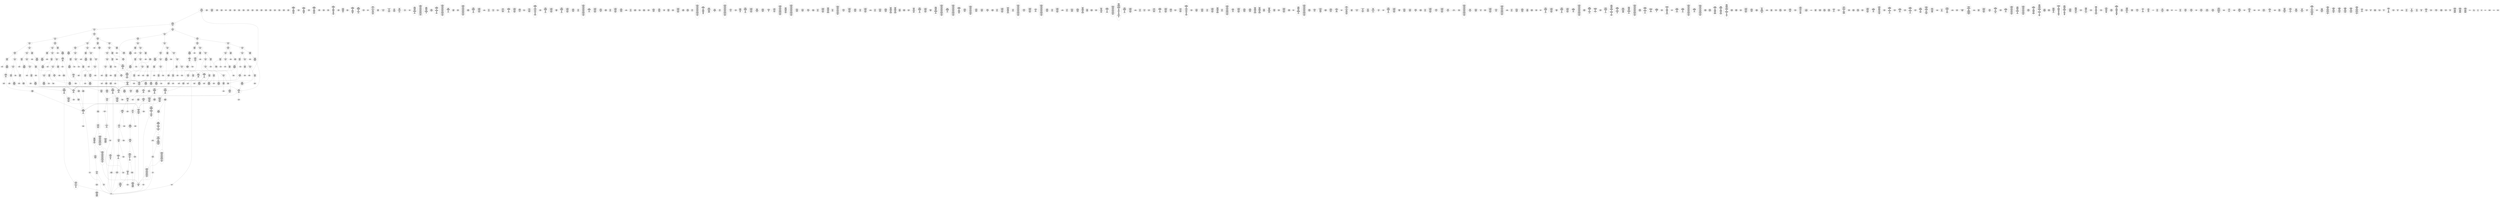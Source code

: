 /* Generated by GvGen v.1.0 (https://www.github.com/stricaud/gvgen) */

digraph G {
compound=true;
   node1 [label="[anywhere]"];
   node2 [label="# 0x0
PUSHX Data
PUSHX Data
MSTORE
PUSHX LogicData
CALLDATASIZE
LT
PUSHX Data
JUMPI
"];
   node3 [label="# 0xd
PUSHX Data
CALLDATALOAD
PUSHX BitData
SHR
PUSHX LogicData
GT
PUSHX Data
JUMPI
"];
   node4 [label="# 0x1e
PUSHX LogicData
GT
PUSHX Data
JUMPI
"];
   node5 [label="# 0x29
PUSHX LogicData
GT
PUSHX Data
JUMPI
"];
   node6 [label="# 0x34
PUSHX LogicData
GT
PUSHX Data
JUMPI
"];
   node7 [label="# 0x3f
PUSHX LogicData
EQ
PUSHX Data
JUMPI
"];
   node8 [label="# 0x4a
PUSHX LogicData
EQ
PUSHX Data
JUMPI
"];
   node9 [label="# 0x55
PUSHX LogicData
EQ
PUSHX Data
JUMPI
"];
   node10 [label="# 0x60
PUSHX LogicData
EQ
PUSHX Data
JUMPI
"];
   node11 [label="# 0x6b
PUSHX Data
REVERT
"];
   node12 [label="# 0x6f
JUMPDEST
PUSHX LogicData
EQ
PUSHX Data
JUMPI
"];
   node13 [label="# 0x7b
PUSHX LogicData
EQ
PUSHX Data
JUMPI
"];
   node14 [label="# 0x86
PUSHX LogicData
EQ
PUSHX Data
JUMPI
"];
   node15 [label="# 0x91
PUSHX Data
REVERT
"];
   node16 [label="# 0x95
JUMPDEST
PUSHX LogicData
EQ
PUSHX Data
JUMPI
"];
   node17 [label="# 0xa1
PUSHX LogicData
EQ
PUSHX Data
JUMPI
"];
   node18 [label="# 0xac
PUSHX LogicData
EQ
PUSHX Data
JUMPI
"];
   node19 [label="# 0xb7
PUSHX LogicData
EQ
PUSHX Data
JUMPI
"];
   node20 [label="# 0xc2
PUSHX LogicData
EQ
PUSHX Data
JUMPI
"];
   node21 [label="# 0xcd
PUSHX LogicData
EQ
PUSHX Data
JUMPI
"];
   node22 [label="# 0xd8
PUSHX Data
REVERT
"];
   node23 [label="# 0xdc
JUMPDEST
PUSHX LogicData
GT
PUSHX Data
JUMPI
"];
   node24 [label="# 0xe8
PUSHX LogicData
GT
PUSHX Data
JUMPI
"];
   node25 [label="# 0xf3
PUSHX LogicData
EQ
PUSHX Data
JUMPI
"];
   node26 [label="# 0xfe
PUSHX LogicData
EQ
PUSHX Data
JUMPI
"];
   node27 [label="# 0x109
PUSHX LogicData
EQ
PUSHX Data
JUMPI
"];
   node28 [label="# 0x114
PUSHX LogicData
EQ
PUSHX Data
JUMPI
"];
   node29 [label="# 0x11f
PUSHX Data
REVERT
"];
   node30 [label="# 0x123
JUMPDEST
PUSHX LogicData
EQ
PUSHX Data
JUMPI
"];
   node31 [label="# 0x12f
PUSHX LogicData
EQ
PUSHX Data
JUMPI
"];
   node32 [label="# 0x13a
PUSHX LogicData
EQ
PUSHX Data
JUMPI
"];
   node33 [label="# 0x145
PUSHX Data
REVERT
"];
   node34 [label="# 0x149
JUMPDEST
PUSHX LogicData
EQ
PUSHX Data
JUMPI
"];
   node35 [label="# 0x155
PUSHX LogicData
EQ
PUSHX Data
JUMPI
"];
   node36 [label="# 0x160
PUSHX LogicData
EQ
PUSHX Data
JUMPI
"];
   node37 [label="# 0x16b
PUSHX LogicData
EQ
PUSHX Data
JUMPI
"];
   node38 [label="# 0x176
PUSHX LogicData
EQ
PUSHX Data
JUMPI
"];
   node39 [label="# 0x181
PUSHX LogicData
EQ
PUSHX Data
JUMPI
"];
   node40 [label="# 0x18c
PUSHX Data
REVERT
"];
   node41 [label="# 0x190
JUMPDEST
PUSHX LogicData
GT
PUSHX Data
JUMPI
"];
   node42 [label="# 0x19c
PUSHX LogicData
GT
PUSHX Data
JUMPI
"];
   node43 [label="# 0x1a7
PUSHX LogicData
GT
PUSHX Data
JUMPI
"];
   node44 [label="# 0x1b2
PUSHX LogicData
EQ
PUSHX Data
JUMPI
"];
   node45 [label="# 0x1bd
PUSHX LogicData
EQ
PUSHX Data
JUMPI
"];
   node46 [label="# 0x1c8
PUSHX LogicData
EQ
PUSHX Data
JUMPI
"];
   node47 [label="# 0x1d3
PUSHX LogicData
EQ
PUSHX Data
JUMPI
"];
   node48 [label="# 0x1de
PUSHX Data
REVERT
"];
   node49 [label="# 0x1e2
JUMPDEST
PUSHX LogicData
EQ
PUSHX Data
JUMPI
"];
   node50 [label="# 0x1ee
PUSHX LogicData
EQ
PUSHX Data
JUMPI
"];
   node51 [label="# 0x1f9
PUSHX LogicData
EQ
PUSHX Data
JUMPI
"];
   node52 [label="# 0x204
PUSHX Data
REVERT
"];
   node53 [label="# 0x208
JUMPDEST
PUSHX LogicData
EQ
PUSHX Data
JUMPI
"];
   node54 [label="# 0x214
PUSHX LogicData
EQ
PUSHX Data
JUMPI
"];
   node55 [label="# 0x21f
PUSHX LogicData
EQ
PUSHX Data
JUMPI
"];
   node56 [label="# 0x22a
PUSHX LogicData
EQ
PUSHX Data
JUMPI
"];
   node57 [label="# 0x235
PUSHX LogicData
EQ
PUSHX Data
JUMPI
"];
   node58 [label="# 0x240
PUSHX LogicData
EQ
PUSHX Data
JUMPI
"];
   node59 [label="# 0x24b
PUSHX Data
REVERT
"];
   node60 [label="# 0x24f
JUMPDEST
PUSHX LogicData
GT
PUSHX Data
JUMPI
"];
   node61 [label="# 0x25b
PUSHX LogicData
GT
PUSHX Data
JUMPI
"];
   node62 [label="# 0x266
PUSHX LogicData
EQ
PUSHX Data
JUMPI
"];
   node63 [label="# 0x271
PUSHX LogicData
EQ
PUSHX Data
JUMPI
"];
   node64 [label="# 0x27c
PUSHX LogicData
EQ
PUSHX Data
JUMPI
"];
   node65 [label="# 0x287
PUSHX LogicData
EQ
PUSHX Data
JUMPI
"];
   node66 [label="# 0x292
PUSHX Data
REVERT
"];
   node67 [label="# 0x296
JUMPDEST
PUSHX LogicData
EQ
PUSHX Data
JUMPI
"];
   node68 [label="# 0x2a2
PUSHX LogicData
EQ
PUSHX Data
JUMPI
"];
   node69 [label="# 0x2ad
PUSHX LogicData
EQ
PUSHX Data
JUMPI
"];
   node70 [label="# 0x2b8
PUSHX Data
REVERT
"];
   node71 [label="# 0x2bc
JUMPDEST
PUSHX LogicData
EQ
PUSHX Data
JUMPI
"];
   node72 [label="# 0x2c8
PUSHX LogicData
EQ
PUSHX Data
JUMPI
"];
   node73 [label="# 0x2d3
PUSHX LogicData
EQ
PUSHX Data
JUMPI
"];
   node74 [label="# 0x2de
PUSHX LogicData
EQ
PUSHX Data
JUMPI
"];
   node75 [label="# 0x2e9
PUSHX LogicData
EQ
PUSHX Data
JUMPI
"];
   node76 [label="# 0x2f4
PUSHX LogicData
EQ
PUSHX Data
JUMPI
"];
   node77 [label="# 0x2ff
JUMPDEST
PUSHX Data
REVERT
"];
   node78 [label="# 0x304
JUMPDEST
CALLVALUE
ISZERO
PUSHX Data
JUMPI
"];
   node79 [label="# 0x30c
PUSHX Data
REVERT
"];
   node80 [label="# 0x310
JUMPDEST
PUSHX Data
PUSHX Data
CALLDATASIZE
PUSHX Data
PUSHX Data
JUMP
"];
   node81 [label="# 0x31f
JUMPDEST
PUSHX Data
JUMP
"];
   node82 [label="# 0x324
JUMPDEST
PUSHX MemData
MLOAD
ISZERO
ISZERO
MSTORE
PUSHX ArithData
ADD
"];
   node83 [label="# 0x330
JUMPDEST
PUSHX MemData
MLOAD
SUB
RETURN
"];
   node84 [label="# 0x339
JUMPDEST
CALLVALUE
ISZERO
PUSHX Data
JUMPI
"];
   node85 [label="# 0x341
PUSHX Data
REVERT
"];
   node86 [label="# 0x345
JUMPDEST
PUSHX StorData
SLOAD
PUSHX Data
PUSHX Data
DIV
PUSHX BitData
AND
JUMP
"];
   node87 [label="# 0x358
JUMPDEST
CALLVALUE
ISZERO
PUSHX Data
JUMPI
"];
   node88 [label="# 0x360
PUSHX Data
REVERT
"];
   node89 [label="# 0x364
JUMPDEST
PUSHX Data
PUSHX Data
JUMP
"];
   node90 [label="# 0x36d
JUMPDEST
PUSHX MemData
MLOAD
PUSHX Data
PUSHX Data
JUMP
"];
   node91 [label="# 0x37a
JUMPDEST
CALLVALUE
ISZERO
PUSHX Data
JUMPI
"];
   node92 [label="# 0x382
PUSHX Data
REVERT
"];
   node93 [label="# 0x386
JUMPDEST
PUSHX Data
PUSHX Data
CALLDATASIZE
PUSHX Data
PUSHX Data
JUMP
"];
   node94 [label="# 0x395
JUMPDEST
PUSHX Data
JUMP
"];
   node95 [label="# 0x39a
JUMPDEST
PUSHX MemData
MLOAD
PUSHX ArithData
PUSHX BitData
PUSHX BitData
SHL
SUB
AND
MSTORE
PUSHX ArithData
ADD
PUSHX Data
JUMP
"];
   node96 [label="# 0x3b2
JUMPDEST
CALLVALUE
ISZERO
PUSHX Data
JUMPI
"];
   node97 [label="# 0x3ba
PUSHX Data
REVERT
"];
   node98 [label="# 0x3be
JUMPDEST
PUSHX Data
PUSHX Data
CALLDATASIZE
PUSHX Data
PUSHX Data
JUMP
"];
   node99 [label="# 0x3cd
JUMPDEST
PUSHX Data
JUMP
"];
   node100 [label="# 0x3d2
JUMPDEST
STOP
"];
   node101 [label="# 0x3d4
JUMPDEST
CALLVALUE
ISZERO
PUSHX Data
JUMPI
"];
   node102 [label="# 0x3dc
PUSHX Data
REVERT
"];
   node103 [label="# 0x3e0
JUMPDEST
PUSHX Data
PUSHX Data
CALLDATASIZE
PUSHX Data
PUSHX Data
JUMP
"];
   node104 [label="# 0x3ef
JUMPDEST
PUSHX Data
JUMP
"];
   node105 [label="# 0x3f4
JUMPDEST
CALLVALUE
ISZERO
PUSHX Data
JUMPI
"];
   node106 [label="# 0x3fc
PUSHX Data
REVERT
"];
   node107 [label="# 0x400
JUMPDEST
PUSHX Data
PUSHX Data
JUMP
"];
   node108 [label="# 0x409
JUMPDEST
PUSHX MemData
MLOAD
MSTORE
PUSHX ArithData
ADD
PUSHX Data
JUMP
"];
   node109 [label="# 0x417
JUMPDEST
CALLVALUE
ISZERO
PUSHX Data
JUMPI
"];
   node110 [label="# 0x41f
PUSHX Data
REVERT
"];
   node111 [label="# 0x423
JUMPDEST
PUSHX Data
PUSHX Data
CALLDATASIZE
PUSHX Data
PUSHX Data
JUMP
"];
   node112 [label="# 0x432
JUMPDEST
PUSHX Data
JUMP
"];
   node113 [label="# 0x437
JUMPDEST
CALLVALUE
ISZERO
PUSHX Data
JUMPI
"];
   node114 [label="# 0x43f
PUSHX Data
REVERT
"];
   node115 [label="# 0x443
JUMPDEST
PUSHX StorData
SLOAD
PUSHX Data
JUMP
"];
   node116 [label="# 0x44c
JUMPDEST
CALLVALUE
ISZERO
PUSHX Data
JUMPI
"];
   node117 [label="# 0x454
PUSHX Data
REVERT
"];
   node118 [label="# 0x458
JUMPDEST
PUSHX Data
PUSHX Data
CALLDATASIZE
PUSHX Data
PUSHX Data
JUMP
"];
   node119 [label="# 0x467
JUMPDEST
PUSHX Data
JUMP
"];
   node120 [label="# 0x46c
JUMPDEST
CALLVALUE
ISZERO
PUSHX Data
JUMPI
"];
   node121 [label="# 0x474
PUSHX Data
REVERT
"];
   node122 [label="# 0x478
JUMPDEST
PUSHX Data
PUSHX Data
CALLDATASIZE
PUSHX Data
PUSHX Data
JUMP
"];
   node123 [label="# 0x487
JUMPDEST
PUSHX Data
JUMP
"];
   node124 [label="# 0x48c
JUMPDEST
CALLVALUE
ISZERO
PUSHX Data
JUMPI
"];
   node125 [label="# 0x494
PUSHX Data
REVERT
"];
   node126 [label="# 0x498
JUMPDEST
PUSHX Data
PUSHX StorData
SLOAD
JUMP
"];
   node127 [label="# 0x4a2
JUMPDEST
CALLVALUE
ISZERO
PUSHX Data
JUMPI
"];
   node128 [label="# 0x4aa
PUSHX Data
REVERT
"];
   node129 [label="# 0x4ae
JUMPDEST
PUSHX Data
PUSHX Data
CALLDATASIZE
PUSHX Data
PUSHX Data
JUMP
"];
   node130 [label="# 0x4bd
JUMPDEST
PUSHX Data
JUMP
"];
   node131 [label="# 0x4c2
JUMPDEST
CALLVALUE
ISZERO
PUSHX Data
JUMPI
"];
   node132 [label="# 0x4ca
PUSHX Data
REVERT
"];
   node133 [label="# 0x4ce
JUMPDEST
PUSHX Data
PUSHX Data
JUMP
"];
   node134 [label="# 0x4d7
JUMPDEST
CALLVALUE
ISZERO
PUSHX Data
JUMPI
"];
   node135 [label="# 0x4df
PUSHX Data
REVERT
"];
   node136 [label="# 0x4e3
JUMPDEST
PUSHX Data
PUSHX Data
CALLDATASIZE
PUSHX Data
PUSHX Data
JUMP
"];
   node137 [label="# 0x4f2
JUMPDEST
PUSHX Data
JUMP
"];
   node138 [label="# 0x4f7
JUMPDEST
CALLVALUE
ISZERO
PUSHX Data
JUMPI
"];
   node139 [label="# 0x4ff
PUSHX Data
REVERT
"];
   node140 [label="# 0x503
JUMPDEST
PUSHX Data
PUSHX Data
JUMP
"];
   node141 [label="# 0x51f
JUMPDEST
CALLVALUE
ISZERO
PUSHX Data
JUMPI
"];
   node142 [label="# 0x527
PUSHX Data
REVERT
"];
   node143 [label="# 0x52b
JUMPDEST
PUSHX Data
PUSHX Data
CALLDATASIZE
PUSHX Data
PUSHX Data
JUMP
"];
   node144 [label="# 0x53a
JUMPDEST
PUSHX Data
JUMP
"];
   node145 [label="# 0x53f
JUMPDEST
CALLVALUE
ISZERO
PUSHX Data
JUMPI
"];
   node146 [label="# 0x547
PUSHX Data
REVERT
"];
   node147 [label="# 0x54b
JUMPDEST
PUSHX Data
PUSHX Data
JUMP
"];
   node148 [label="# 0x554
JUMPDEST
CALLVALUE
ISZERO
PUSHX Data
JUMPI
"];
   node149 [label="# 0x55c
PUSHX Data
REVERT
"];
   node150 [label="# 0x560
JUMPDEST
PUSHX Data
PUSHX Data
CALLDATASIZE
PUSHX Data
PUSHX Data
JUMP
"];
   node151 [label="# 0x56f
JUMPDEST
PUSHX Data
JUMP
"];
   node152 [label="# 0x574
JUMPDEST
PUSHX Data
PUSHX Data
CALLDATASIZE
PUSHX Data
PUSHX Data
JUMP
"];
   node153 [label="# 0x582
JUMPDEST
PUSHX Data
JUMP
"];
   node154 [label="# 0x587
JUMPDEST
CALLVALUE
ISZERO
PUSHX Data
JUMPI
"];
   node155 [label="# 0x58f
PUSHX Data
REVERT
"];
   node156 [label="# 0x593
JUMPDEST
PUSHX Data
PUSHX Data
CALLDATASIZE
PUSHX Data
PUSHX Data
JUMP
"];
   node157 [label="# 0x5a2
JUMPDEST
PUSHX Data
JUMP
"];
   node158 [label="# 0x5a7
JUMPDEST
CALLVALUE
ISZERO
PUSHX Data
JUMPI
"];
   node159 [label="# 0x5af
PUSHX Data
REVERT
"];
   node160 [label="# 0x5b3
JUMPDEST
PUSHX Data
PUSHX Data
CALLDATASIZE
PUSHX Data
PUSHX Data
JUMP
"];
   node161 [label="# 0x5c2
JUMPDEST
PUSHX Data
JUMP
"];
   node162 [label="# 0x5c7
JUMPDEST
CALLVALUE
ISZERO
PUSHX Data
JUMPI
"];
   node163 [label="# 0x5cf
PUSHX Data
REVERT
"];
   node164 [label="# 0x5d3
JUMPDEST
PUSHX Data
PUSHX Data
CALLDATASIZE
PUSHX Data
PUSHX Data
JUMP
"];
   node165 [label="# 0x5e2
JUMPDEST
PUSHX Data
JUMP
"];
   node166 [label="# 0x5e7
JUMPDEST
CALLVALUE
ISZERO
PUSHX Data
JUMPI
"];
   node167 [label="# 0x5ef
PUSHX Data
REVERT
"];
   node168 [label="# 0x5f3
JUMPDEST
PUSHX Data
PUSHX Data
JUMP
"];
   node169 [label="# 0x5fc
JUMPDEST
CALLVALUE
ISZERO
PUSHX Data
JUMPI
"];
   node170 [label="# 0x604
PUSHX Data
REVERT
"];
   node171 [label="# 0x608
JUMPDEST
PUSHX Data
PUSHX Data
JUMP
"];
   node172 [label="# 0x611
JUMPDEST
CALLVALUE
ISZERO
PUSHX Data
JUMPI
"];
   node173 [label="# 0x619
PUSHX Data
REVERT
"];
   node174 [label="# 0x61d
JUMPDEST
PUSHX Data
PUSHX Data
JUMP
"];
   node175 [label="# 0x626
JUMPDEST
CALLVALUE
ISZERO
PUSHX Data
JUMPI
"];
   node176 [label="# 0x62e
PUSHX Data
REVERT
"];
   node177 [label="# 0x632
JUMPDEST
PUSHX Data
PUSHX StorData
SLOAD
JUMP
"];
   node178 [label="# 0x63c
JUMPDEST
CALLVALUE
ISZERO
PUSHX Data
JUMPI
"];
   node179 [label="# 0x644
PUSHX Data
REVERT
"];
   node180 [label="# 0x648
JUMPDEST
PUSHX Data
PUSHX StorData
SLOAD
JUMP
"];
   node181 [label="# 0x652
JUMPDEST
CALLVALUE
ISZERO
PUSHX Data
JUMPI
"];
   node182 [label="# 0x65a
PUSHX Data
REVERT
"];
   node183 [label="# 0x65e
JUMPDEST
PUSHX Data
PUSHX StorData
SLOAD
JUMP
"];
   node184 [label="# 0x668
JUMPDEST
CALLVALUE
ISZERO
PUSHX Data
JUMPI
"];
   node185 [label="# 0x670
PUSHX Data
REVERT
"];
   node186 [label="# 0x674
JUMPDEST
PUSHX StorData
SLOAD
PUSHX ArithData
PUSHX BitData
PUSHX BitData
SHL
SUB
AND
PUSHX Data
JUMP
"];
   node187 [label="# 0x686
JUMPDEST
CALLVALUE
ISZERO
PUSHX Data
JUMPI
"];
   node188 [label="# 0x68e
PUSHX Data
REVERT
"];
   node189 [label="# 0x692
JUMPDEST
PUSHX Data
PUSHX StorData
SLOAD
JUMP
"];
   node190 [label="# 0x69c
JUMPDEST
CALLVALUE
ISZERO
PUSHX Data
JUMPI
"];
   node191 [label="# 0x6a4
PUSHX Data
REVERT
"];
   node192 [label="# 0x6a8
JUMPDEST
PUSHX Data
PUSHX Data
JUMP
"];
   node193 [label="# 0x6b1
JUMPDEST
PUSHX Data
PUSHX Data
CALLDATASIZE
PUSHX Data
PUSHX Data
JUMP
"];
   node194 [label="# 0x6bf
JUMPDEST
PUSHX Data
JUMP
"];
   node195 [label="# 0x6c4
JUMPDEST
CALLVALUE
ISZERO
PUSHX Data
JUMPI
"];
   node196 [label="# 0x6cc
PUSHX Data
REVERT
"];
   node197 [label="# 0x6d0
JUMPDEST
PUSHX Data
PUSHX Data
CALLDATASIZE
PUSHX Data
PUSHX Data
JUMP
"];
   node198 [label="# 0x6df
JUMPDEST
PUSHX Data
JUMP
"];
   node199 [label="# 0x6e4
JUMPDEST
CALLVALUE
ISZERO
PUSHX Data
JUMPI
"];
   node200 [label="# 0x6ec
PUSHX Data
REVERT
"];
   node201 [label="# 0x6f0
JUMPDEST
PUSHX StorData
SLOAD
PUSHX Data
PUSHX BitData
AND
JUMP
"];
   node202 [label="# 0x6fe
JUMPDEST
CALLVALUE
ISZERO
PUSHX Data
JUMPI
"];
   node203 [label="# 0x706
PUSHX Data
REVERT
"];
   node204 [label="# 0x70a
JUMPDEST
PUSHX Data
PUSHX Data
CALLDATASIZE
PUSHX Data
PUSHX Data
JUMP
"];
   node205 [label="# 0x719
JUMPDEST
PUSHX ArithData
PUSHX BitData
PUSHX BitData
SHL
SUB
AND
PUSHX Data
MSTORE
PUSHX Data
PUSHX Data
MSTORE
PUSHX Data
SHA3
SLOAD
PUSHX BitData
AND
JUMP
"];
   node206 [label="# 0x737
JUMPDEST
CALLVALUE
ISZERO
PUSHX Data
JUMPI
"];
   node207 [label="# 0x73f
PUSHX Data
REVERT
"];
   node208 [label="# 0x743
JUMPDEST
PUSHX Data
PUSHX Data
CALLDATASIZE
PUSHX Data
PUSHX Data
JUMP
"];
   node209 [label="# 0x752
JUMPDEST
PUSHX Data
JUMP
"];
   node210 [label="# 0x757
JUMPDEST
PUSHX Data
PUSHX Data
JUMP
"];
   node211 [label="# 0x75f
JUMPDEST
CALLVALUE
ISZERO
PUSHX Data
JUMPI
"];
   node212 [label="# 0x767
PUSHX Data
REVERT
"];
   node213 [label="# 0x76b
JUMPDEST
PUSHX Data
PUSHX Data
CALLDATASIZE
PUSHX Data
PUSHX Data
JUMP
"];
   node214 [label="# 0x77a
JUMPDEST
PUSHX ArithData
PUSHX BitData
PUSHX BitData
SHL
SUB
AND
PUSHX Data
MSTORE
PUSHX Data
PUSHX Data
MSTORE
PUSHX Data
SHA3
SLOAD
JUMP
"];
   node215 [label="# 0x795
JUMPDEST
CALLVALUE
ISZERO
PUSHX Data
JUMPI
"];
   node216 [label="# 0x79d
PUSHX Data
REVERT
"];
   node217 [label="# 0x7a1
JUMPDEST
PUSHX Data
PUSHX Data
CALLDATASIZE
PUSHX Data
PUSHX Data
JUMP
"];
   node218 [label="# 0x7b0
JUMPDEST
PUSHX Data
JUMP
"];
   node219 [label="# 0x7b5
JUMPDEST
CALLVALUE
ISZERO
PUSHX Data
JUMPI
"];
   node220 [label="# 0x7bd
PUSHX Data
REVERT
"];
   node221 [label="# 0x7c1
JUMPDEST
PUSHX Data
PUSHX Data
CALLDATASIZE
PUSHX Data
PUSHX Data
JUMP
"];
   node222 [label="# 0x7d0
JUMPDEST
PUSHX ArithData
PUSHX BitData
PUSHX BitData
SHL
SUB
AND
PUSHX Data
MSTORE
PUSHX Data
PUSHX Data
MSTORE
PUSHX Data
SHA3
SLOAD
PUSHX BitData
AND
JUMP
"];
   node223 [label="# 0x7ee
JUMPDEST
CALLVALUE
ISZERO
PUSHX Data
JUMPI
"];
   node224 [label="# 0x7f6
PUSHX Data
REVERT
"];
   node225 [label="# 0x7fa
JUMPDEST
PUSHX Data
PUSHX Data
CALLDATASIZE
PUSHX Data
PUSHX Data
JUMP
"];
   node226 [label="# 0x809
JUMPDEST
PUSHX Data
JUMP
"];
   node227 [label="# 0x80e
JUMPDEST
CALLVALUE
ISZERO
PUSHX Data
JUMPI
"];
   node228 [label="# 0x816
PUSHX Data
REVERT
"];
   node229 [label="# 0x81a
JUMPDEST
PUSHX Data
PUSHX Data
JUMP
"];
   node230 [label="# 0x823
JUMPDEST
CALLVALUE
ISZERO
PUSHX Data
JUMPI
"];
   node231 [label="# 0x82b
PUSHX Data
REVERT
"];
   node232 [label="# 0x82f
JUMPDEST
PUSHX Data
PUSHX Data
CALLDATASIZE
PUSHX Data
PUSHX Data
JUMP
"];
   node233 [label="# 0x83e
JUMPDEST
PUSHX Data
JUMP
"];
   node234 [label="# 0x843
JUMPDEST
PUSHX Data
PUSHX Data
CALLDATASIZE
PUSHX Data
PUSHX Data
JUMP
"];
   node235 [label="# 0x851
JUMPDEST
PUSHX Data
JUMP
"];
   node236 [label="# 0x856
JUMPDEST
CALLVALUE
ISZERO
PUSHX Data
JUMPI
"];
   node237 [label="# 0x85e
PUSHX Data
REVERT
"];
   node238 [label="# 0x862
JUMPDEST
PUSHX Data
PUSHX Data
CALLDATASIZE
PUSHX Data
PUSHX Data
JUMP
"];
   node239 [label="# 0x871
JUMPDEST
PUSHX ArithData
PUSHX BitData
PUSHX BitData
SHL
SUB
AND
PUSHX Data
MSTORE
PUSHX Data
PUSHX Data
MSTORE
PUSHX Data
SHA3
AND
MSTORE
MSTORE
SHA3
SLOAD
PUSHX BitData
AND
JUMP
"];
   node240 [label="# 0x89f
JUMPDEST
CALLVALUE
ISZERO
PUSHX Data
JUMPI
"];
   node241 [label="# 0x8a7
PUSHX Data
REVERT
"];
   node242 [label="# 0x8ab
JUMPDEST
PUSHX Data
PUSHX Data
JUMP
"];
   node243 [label="# 0x8b4
JUMPDEST
CALLVALUE
ISZERO
PUSHX Data
JUMPI
"];
   node244 [label="# 0x8bc
PUSHX Data
REVERT
"];
   node245 [label="# 0x8c0
JUMPDEST
PUSHX Data
PUSHX Data
CALLDATASIZE
PUSHX Data
PUSHX Data
JUMP
"];
   node246 [label="# 0x8cf
JUMPDEST
PUSHX Data
JUMP
"];
   node247 [label="# 0x8d4
JUMPDEST
CALLVALUE
ISZERO
PUSHX Data
JUMPI
"];
   node248 [label="# 0x8dc
PUSHX Data
REVERT
"];
   node249 [label="# 0x8e0
JUMPDEST
PUSHX Data
PUSHX Data
CALLDATASIZE
PUSHX Data
PUSHX Data
JUMP
"];
   node250 [label="# 0x8ef
JUMPDEST
PUSHX Data
PUSHX Data
MSTORE
PUSHX Data
MSTORE
PUSHX Data
SHA3
SLOAD
JUMP
"];
   node251 [label="# 0x901
JUMPDEST
CALLVALUE
ISZERO
PUSHX Data
JUMPI
"];
   node252 [label="# 0x909
PUSHX Data
REVERT
"];
   node253 [label="# 0x90d
JUMPDEST
PUSHX Data
PUSHX Data
CALLDATASIZE
PUSHX Data
PUSHX Data
JUMP
"];
   node254 [label="# 0x91c
JUMPDEST
PUSHX Data
JUMP
"];
   node255 [label="# 0x921
JUMPDEST
CALLVALUE
ISZERO
PUSHX Data
JUMPI
"];
   node256 [label="# 0x929
PUSHX Data
REVERT
"];
   node257 [label="# 0x92d
JUMPDEST
PUSHX Data
PUSHX StorData
SLOAD
JUMP
"];
   node258 [label="# 0x937
JUMPDEST
CALLVALUE
ISZERO
PUSHX Data
JUMPI
"];
   node259 [label="# 0x93f
PUSHX Data
REVERT
"];
   node260 [label="# 0x943
JUMPDEST
PUSHX Data
PUSHX Data
CALLDATASIZE
PUSHX Data
PUSHX Data
JUMP
"];
   node261 [label="# 0x952
JUMPDEST
PUSHX ArithData
PUSHX BitData
PUSHX BitData
SHL
SUB
AND
PUSHX Data
MSTORE
PUSHX Data
PUSHX Data
MSTORE
PUSHX Data
SHA3
SLOAD
JUMP
"];
   node262 [label="# 0x96d
JUMPDEST
PUSHX Data
PUSHX ArithData
PUSHX BitData
PUSHX BitData
SHL
SUB
NOT
AND
PUSHX BitData
PUSHX BitData
SHL
EQ
PUSHX Data
JUMPI
"];
   node263 [label="# 0x989
PUSHX Data
PUSHX Data
JUMP
"];
   node264 [label="# 0x992
JUMPDEST
JUMP
"];
   node265 [label="# 0x998
JUMPDEST
PUSHX Data
PUSHX StorData
SLOAD
PUSHX Data
PUSHX Data
JUMP
"];
   node266 [label="# 0x9a7
JUMPDEST
PUSHX ArithData
ADD
PUSHX ArithData
DIV
MUL
PUSHX ArithData
ADD
PUSHX MemData
MLOAD
ADD
PUSHX Data
MSTORE
MSTORE
PUSHX ArithData
ADD
SLOAD
PUSHX Data
PUSHX Data
JUMP
"];
   node267 [label="# 0x9d3
JUMPDEST
ISZERO
PUSHX Data
JUMPI
"];
   node268 [label="# 0x9da
PUSHX LogicData
LT
PUSHX Data
JUMPI
"];
   node269 [label="# 0x9e2
PUSHX ArithData
SLOAD
DIV
MUL
MSTORE
PUSHX ArithData
ADD
PUSHX Data
JUMP
"];
   node270 [label="# 0x9f5
JUMPDEST
ADD
PUSHX Data
MSTORE
PUSHX Data
PUSHX Data
SHA3
"];
   node271 [label="# 0xa03
JUMPDEST
SLOAD
MSTORE
PUSHX ArithData
ADD
PUSHX ArithData
ADD
GT
PUSHX Data
JUMPI
"];
   node272 [label="# 0xa17
SUB
PUSHX BitData
AND
ADD
"];
   node273 [label="# 0xa20
JUMPDEST
JUMP
"];
   node274 [label="# 0xa2a
JUMPDEST
PUSHX Data
MSTORE
PUSHX Data
PUSHX Data
MSTORE
PUSHX Data
SHA3
SLOAD
PUSHX ArithData
PUSHX BitData
PUSHX BitData
SHL
SUB
AND
PUSHX Data
JUMPI
"];
   node275 [label="# 0xa47
PUSHX MemData
MLOAD
PUSHX BitData
PUSHX BitData
SHL
MSTORE
PUSHX Data
PUSHX ArithData
ADD
MSTORE
PUSHX Data
PUSHX ArithData
ADD
MSTORE
PUSHX Data
PUSHX ArithData
ADD
MSTORE
PUSHX BitData
PUSHX BitData
SHL
PUSHX ArithData
ADD
MSTORE
PUSHX ArithData
ADD
"];
   node276 [label="# 0xa9f
JUMPDEST
PUSHX MemData
MLOAD
SUB
REVERT
"];
   node277 [label="# 0xaa8
JUMPDEST
PUSHX Data
MSTORE
PUSHX Data
PUSHX Data
MSTORE
PUSHX Data
SHA3
SLOAD
PUSHX ArithData
PUSHX BitData
PUSHX BitData
SHL
SUB
AND
JUMP
"];
   node278 [label="# 0xac4
JUMPDEST
PUSHX Data
PUSHX Data
PUSHX Data
JUMP
"];
   node279 [label="# 0xacf
JUMPDEST
PUSHX ArithData
PUSHX BitData
PUSHX BitData
SHL
SUB
AND
PUSHX ArithData
PUSHX BitData
PUSHX BitData
SHL
SUB
AND
EQ
ISZERO
PUSHX Data
JUMPI
"];
   node280 [label="# 0xaec
PUSHX MemData
MLOAD
PUSHX BitData
PUSHX BitData
SHL
MSTORE
PUSHX Data
PUSHX ArithData
ADD
MSTORE
PUSHX Data
PUSHX ArithData
ADD
MSTORE
PUSHX Data
PUSHX ArithData
ADD
MSTORE
PUSHX BitData
PUSHX BitData
SHL
PUSHX ArithData
ADD
MSTORE
PUSHX ArithData
ADD
PUSHX Data
JUMP
"];
   node281 [label="# 0xb3d
JUMPDEST
CALLER
PUSHX ArithData
PUSHX BitData
PUSHX BitData
SHL
SUB
AND
EQ
PUSHX Data
JUMPI
"];
   node282 [label="# 0xb4f
PUSHX Data
CALLER
PUSHX Data
JUMP
"];
   node283 [label="# 0xb59
JUMPDEST
PUSHX Data
JUMPI
"];
   node284 [label="# 0xb5e
PUSHX MemData
MLOAD
PUSHX BitData
PUSHX BitData
SHL
MSTORE
PUSHX Data
PUSHX ArithData
ADD
MSTORE
PUSHX Data
PUSHX ArithData
ADD
MSTORE
PUSHX Data
PUSHX ArithData
ADD
MSTORE
PUSHX Data
PUSHX ArithData
ADD
MSTORE
PUSHX ArithData
ADD
PUSHX Data
JUMP
"];
   node285 [label="# 0xbcb
JUMPDEST
PUSHX Data
PUSHX Data
JUMP
"];
   node286 [label="# 0xbd5
JUMPDEST
JUMP
"];
   node287 [label="# 0xbda
JUMPDEST
PUSHX StorData
SLOAD
PUSHX ArithData
PUSHX BitData
PUSHX BitData
SHL
SUB
AND
CALLER
EQ
PUSHX Data
JUMPI
"];
   node288 [label="# 0xbed
PUSHX MemData
MLOAD
PUSHX BitData
PUSHX BitData
SHL
MSTORE
PUSHX ArithData
ADD
PUSHX Data
PUSHX Data
JUMP
"];
   node289 [label="# 0xc04
JUMPDEST
PUSHX Data
"];
   node290 [label="# 0xc07
JUMPDEST
LT
ISZERO
PUSHX Data
JUMPI
"];
   node291 [label="# 0xc10
PUSHX Data
LT
PUSHX Data
JUMPI
"];
   node292 [label="# 0xc1c
PUSHX Data
PUSHX Data
JUMP
"];
   node293 [label="# 0xc23
JUMPDEST
PUSHX ArithData
MUL
ADD
PUSHX ArithData
ADD
PUSHX Data
PUSHX Data
JUMP
"];
   node294 [label="# 0xc38
JUMPDEST
PUSHX ArithData
PUSHX BitData
PUSHX BitData
SHL
SUB
AND
EQ
ISZERO
PUSHX Data
JUMPI
"];
   node295 [label="# 0xc48
PUSHX MemData
MLOAD
PUSHX BitData
PUSHX BitData
SHL
MSTORE
PUSHX ArithData
ADD
PUSHX Data
PUSHX Data
JUMP
"];
   node296 [label="# 0xc5f
JUMPDEST
PUSHX Data
PUSHX Data
PUSHX Data
LT
PUSHX Data
JUMPI
"];
   node297 [label="# 0xc70
PUSHX Data
PUSHX Data
JUMP
"];
   node298 [label="# 0xc77
JUMPDEST
PUSHX ArithData
MUL
ADD
PUSHX ArithData
ADD
PUSHX Data
PUSHX Data
JUMP
"];
   node299 [label="# 0xc8c
JUMPDEST
PUSHX ArithData
PUSHX BitData
PUSHX BitData
SHL
SUB
AND
MSTORE
PUSHX ArithData
ADD
MSTORE
PUSHX ArithData
ADD
PUSHX Data
SHA3
SLOAD
PUSHX BitData
NOT
AND
ISZERO
ISZERO
OR
SSTORE
PUSHX Data
PUSHX Data
JUMP
"];
   node300 [label="# 0xcbe
JUMPDEST
PUSHX Data
JUMP
"];
   node301 [label="# 0xcc6
JUMPDEST
PUSHX StorData
SLOAD
PUSHX ArithData
PUSHX BitData
PUSHX BitData
SHL
SUB
AND
CALLER
EQ
PUSHX Data
JUMPI
"];
   node302 [label="# 0xcd9
PUSHX MemData
MLOAD
PUSHX BitData
PUSHX BitData
SHL
MSTORE
PUSHX ArithData
ADD
PUSHX Data
PUSHX Data
JUMP
"];
   node303 [label="# 0xcf0
JUMPDEST
PUSHX Data
SSTORE
JUMP
"];
   node304 [label="# 0xcf5
JUMPDEST
PUSHX StorData
SLOAD
PUSHX ArithData
PUSHX BitData
PUSHX BitData
SHL
SUB
AND
CALLER
EQ
PUSHX Data
JUMPI
"];
   node305 [label="# 0xd08
PUSHX MemData
MLOAD
PUSHX BitData
PUSHX BitData
SHL
MSTORE
PUSHX ArithData
ADD
PUSHX Data
PUSHX Data
JUMP
"];
   node306 [label="# 0xd1f
JUMPDEST
PUSHX Data
PUSHX StorData
SLOAD
PUSHX Data
PUSHX Data
JUMP
"];
   node307 [label="# 0xd2f
JUMPDEST
GT
ISZERO
PUSHX Data
JUMPI
"];
   node308 [label="# 0xd36
PUSHX MemData
MLOAD
PUSHX BitData
PUSHX BitData
SHL
MSTORE
PUSHX Data
PUSHX ArithData
ADD
MSTORE
PUSHX Data
PUSHX ArithData
ADD
MSTORE
PUSHX Data
PUSHX ArithData
ADD
MSTORE
PUSHX BitData
PUSHX BitData
SHL
PUSHX ArithData
ADD
MSTORE
PUSHX ArithData
ADD
PUSHX Data
JUMP
"];
   node309 [label="# 0xd90
JUMPDEST
PUSHX ArithData
PUSHX BitData
PUSHX BitData
SHL
SUB
AND
PUSHX Data
JUMPI
"];
   node310 [label="# 0xd9f
PUSHX MemData
MLOAD
PUSHX BitData
PUSHX BitData
SHL
MSTORE
PUSHX ArithData
ADD
PUSHX Data
PUSHX Data
JUMP
"];
   node311 [label="# 0xdb6
JUMPDEST
PUSHX StorData
SLOAD
PUSHX Data
PUSHX StorData
SLOAD
JUMP
"];
   node312 [label="# 0xdc3
JUMPDEST
PUSHX Data
PUSHX Data
JUMP
"];
   node313 [label="# 0xdcd
JUMPDEST
GT
ISZERO
PUSHX Data
JUMPI
"];
   node314 [label="# 0xdd4
PUSHX MemData
MLOAD
PUSHX BitData
PUSHX BitData
SHL
MSTORE
PUSHX ArithData
ADD
PUSHX Data
PUSHX Data
JUMP
"];
   node315 [label="# 0xdeb
JUMPDEST
PUSHX Data
PUSHX StorData
SLOAD
PUSHX Data
PUSHX Data
PUSHX Data
JUMP
"];
   node316 [label="# 0xdfc
JUMPDEST
PUSHX Data
"];
   node317 [label="# 0xe01
JUMPDEST
LT
ISZERO
PUSHX Data
JUMPI
"];
   node318 [label="# 0xe0a
PUSHX Data
PUSHX Data
PUSHX Data
JUMP
"];
   node319 [label="# 0xe17
JUMPDEST
PUSHX Data
JUMP
"];
   node320 [label="# 0xe1c
JUMPDEST
PUSHX Data
PUSHX Data
JUMP
"];
   node321 [label="# 0xe26
JUMPDEST
PUSHX Data
JUMP
"];
   node322 [label="# 0xe2e
JUMPDEST
PUSHX StorData
PUSHX Data
SLOAD
PUSHX Data
PUSHX Data
JUMP
"];
   node323 [label="# 0xe41
JUMPDEST
SSTORE
PUSHX StorData
PUSHX Data
SLOAD
PUSHX Data
PUSHX Data
JUMP
"];
   node324 [label="# 0xe5a
JUMPDEST
SSTORE
JUMP
"];
   node325 [label="# 0xe64
JUMPDEST
PUSHX Data
CALLER
PUSHX Data
JUMP
"];
   node326 [label="# 0xe6e
JUMPDEST
PUSHX Data
JUMPI
"];
   node327 [label="# 0xe73
PUSHX MemData
MLOAD
PUSHX BitData
PUSHX BitData
SHL
MSTORE
PUSHX ArithData
ADD
PUSHX Data
PUSHX Data
JUMP
"];
   node328 [label="# 0xe8a
JUMPDEST
PUSHX Data
PUSHX Data
JUMP
"];
   node329 [label="# 0xe95
JUMPDEST
PUSHX Data
PUSHX Data
PUSHX Data
JUMP
"];
   node330 [label="# 0xea0
JUMPDEST
LT
PUSHX Data
JUMPI
"];
   node331 [label="# 0xea7
PUSHX MemData
MLOAD
PUSHX BitData
PUSHX BitData
SHL
MSTORE
PUSHX Data
PUSHX ArithData
ADD
MSTORE
PUSHX Data
PUSHX ArithData
ADD
MSTORE
PUSHX Data
PUSHX ArithData
ADD
MSTORE
PUSHX BitData
PUSHX BitData
SHL
PUSHX ArithData
ADD
MSTORE
PUSHX ArithData
ADD
PUSHX Data
JUMP
"];
   node332 [label="# 0xf02
JUMPDEST
PUSHX ArithData
PUSHX BitData
PUSHX BitData
SHL
SUB
AND
PUSHX Data
MSTORE
PUSHX Data
PUSHX Data
MSTORE
PUSHX Data
SHA3
MSTORE
MSTORE
SHA3
SLOAD
JUMP
"];
   node333 [label="# 0xf2b
JUMPDEST
PUSHX StorData
SLOAD
PUSHX ArithData
PUSHX BitData
PUSHX BitData
SHL
SUB
AND
CALLER
EQ
PUSHX Data
JUMPI
"];
   node334 [label="# 0xf3e
PUSHX MemData
MLOAD
PUSHX BitData
PUSHX BitData
SHL
MSTORE
PUSHX ArithData
ADD
PUSHX Data
PUSHX Data
JUMP
"];
   node335 [label="# 0xf55
JUMPDEST
PUSHX StorData
SLOAD
PUSHX BitData
NOT
AND
PUSHX BitData
AND
ISZERO
OR
SSTORE
JUMP
"];
   node336 [label="# 0xf69
JUMPDEST
PUSHX Data
PUSHX MemData
MLOAD
PUSHX ArithData
ADD
PUSHX Data
MSTORE
PUSHX Data
MSTORE
PUSHX Data
JUMP
"];
   node337 [label="# 0xf84
JUMPDEST
PUSHX Data
PUSHX Data
PUSHX StorData
SLOAD
JUMP
"];
   node338 [label="# 0xf8f
JUMPDEST
LT
PUSHX Data
JUMPI
"];
   node339 [label="# 0xf96
PUSHX MemData
MLOAD
PUSHX BitData
PUSHX BitData
SHL
MSTORE
PUSHX Data
PUSHX ArithData
ADD
MSTORE
PUSHX Data
PUSHX ArithData
ADD
MSTORE
PUSHX Data
PUSHX ArithData
ADD
MSTORE
PUSHX BitData
PUSHX BitData
SHL
PUSHX ArithData
ADD
MSTORE
PUSHX ArithData
ADD
PUSHX Data
JUMP
"];
   node340 [label="# 0xff2
JUMPDEST
PUSHX StorData
SLOAD
LT
PUSHX Data
JUMPI
"];
   node341 [label="# 0xffe
PUSHX Data
PUSHX Data
JUMP
"];
   node342 [label="# 0x1005
JUMPDEST
PUSHX Data
MSTORE
PUSHX Data
PUSHX Data
SHA3
ADD
SLOAD
JUMP
"];
   node343 [label="# 0x1017
JUMPDEST
PUSHX StorData
SLOAD
PUSHX ArithData
PUSHX BitData
PUSHX BitData
SHL
SUB
AND
CALLER
EQ
PUSHX Data
JUMPI
"];
   node344 [label="# 0x102a
PUSHX MemData
MLOAD
PUSHX BitData
PUSHX BitData
SHL
MSTORE
PUSHX ArithData
ADD
PUSHX Data
PUSHX Data
JUMP
"];
   node345 [label="# 0x1041
JUMPDEST
MLOAD
PUSHX Data
PUSHX Data
PUSHX ArithData
ADD
PUSHX Data
JUMP
"];
   node346 [label="# 0x1054
JUMPDEST
PUSHX Data
PUSHX MemData
MLOAD
PUSHX Data
PUSHX Data
JUMP
"];
   node347 [label="# 0x1084
JUMPDEST
PUSHX MemData
MLOAD
SUB
LOGX
JUMP
"];
   node348 [label="# 0x108f
JUMPDEST
PUSHX StorData
SLOAD
PUSHX Data
DIV
PUSHX BitData
AND
PUSHX Data
JUMPI
"];
   node349 [label="# 0x109f
PUSHX MemData
MLOAD
PUSHX BitData
PUSHX BitData
SHL
MSTORE
PUSHX Data
PUSHX ArithData
ADD
MSTORE
PUSHX Data
PUSHX ArithData
ADD
MSTORE
PUSHX BitData
PUSHX BitData
SHL
PUSHX ArithData
ADD
MSTORE
PUSHX ArithData
ADD
PUSHX Data
JUMP
"];
   node350 [label="# 0x10e0
JUMPDEST
CALLER
PUSHX Data
MSTORE
PUSHX Data
PUSHX Data
MSTORE
PUSHX Data
SHA3
SLOAD
PUSHX BitData
AND
PUSHX Data
JUMPI
"];
   node351 [label="# 0x10f8
PUSHX MemData
MLOAD
PUSHX BitData
PUSHX BitData
SHL
MSTORE
PUSHX Data
PUSHX ArithData
ADD
MSTORE
PUSHX Data
PUSHX ArithData
ADD
MSTORE
PUSHX Data
PUSHX ArithData
ADD
MSTORE
PUSHX BitData
PUSHX BitData
SHL
PUSHX ArithData
ADD
MSTORE
PUSHX ArithData
ADD
PUSHX Data
JUMP
"];
   node352 [label="# 0x1157
JUMPDEST
PUSHX StorData
SLOAD
PUSHX Data
PUSHX Data
PUSHX Data
JUMP
"];
   node353 [label="# 0x1165
JUMPDEST
PUSHX StorData
SLOAD
PUSHX Data
PUSHX Data
JUMP
"];
   node354 [label="# 0x1172
JUMPDEST
PUSHX Data
PUSHX StorData
SLOAD
JUMP
"];
   node355 [label="# 0x117c
JUMPDEST
PUSHX Data
PUSHX Data
JUMP
"];
   node356 [label="# 0x1186
JUMPDEST
GT
ISZERO
PUSHX Data
JUMPI
"];
   node357 [label="# 0x118d
PUSHX MemData
MLOAD
PUSHX BitData
PUSHX BitData
SHL
MSTORE
PUSHX ArithData
ADD
PUSHX Data
PUSHX Data
JUMP
"];
   node358 [label="# 0x11a4
JUMPDEST
CALLER
PUSHX Data
MSTORE
PUSHX Data
PUSHX Data
MSTORE
PUSHX Data
SHA3
SLOAD
PUSHX Data
PUSHX Data
PUSHX Data
JUMP
"];
   node359 [label="# 0x11c2
JUMPDEST
GT
ISZERO
PUSHX Data
JUMPI
"];
   node360 [label="# 0x11c9
PUSHX MemData
MLOAD
PUSHX BitData
PUSHX BitData
SHL
MSTORE
PUSHX Data
PUSHX ArithData
ADD
MSTORE
PUSHX Data
PUSHX ArithData
ADD
MSTORE
PUSHX Data
PUSHX ArithData
ADD
MSTORE
PUSHX ArithData
ADD
PUSHX Data
JUMP
"];
   node361 [label="# 0x1210
JUMPDEST
PUSHX LogicData
GT
PUSHX Data
JUMPI
"];
   node362 [label="# 0x1219
PUSHX MemData
MLOAD
PUSHX BitData
PUSHX BitData
SHL
MSTORE
PUSHX ArithData
ADD
PUSHX Data
PUSHX Data
JUMP
"];
   node363 [label="# 0x1230
JUMPDEST
CALLVALUE
PUSHX StorData
SLOAD
PUSHX Data
PUSHX Data
JUMP
"];
   node364 [label="# 0x123f
JUMPDEST
GT
ISZERO
PUSHX Data
JUMPI
"];
   node365 [label="# 0x1246
PUSHX MemData
MLOAD
PUSHX BitData
PUSHX BitData
SHL
MSTORE
PUSHX ArithData
ADD
PUSHX Data
PUSHX Data
JUMP
"];
   node366 [label="# 0x125d
JUMPDEST
PUSHX Data
"];
   node367 [label="# 0x1260
JUMPDEST
LT
ISZERO
PUSHX Data
JUMPI
"];
   node368 [label="# 0x1269
PUSHX Data
PUSHX StorData
SLOAD
PUSHX Data
PUSHX Data
PUSHX Data
JUMP
"];
   node369 [label="# 0x1279
JUMPDEST
PUSHX Data
PUSHX StorData
PUSHX Data
SLOAD
PUSHX Data
PUSHX Data
JUMP
"];
   node370 [label="# 0x128e
JUMPDEST
SSTORE
CALLER
PUSHX Data
MSTORE
PUSHX Data
PUSHX Data
MSTORE
PUSHX Data
SHA3
SLOAD
PUSHX Data
PUSHX Data
PUSHX Data
JUMP
"];
   node371 [label="# 0x12b3
JUMPDEST
SSTORE
CALLER
PUSHX Data
MSTORE
PUSHX Data
PUSHX Data
MSTORE
PUSHX Data
SHA3
SLOAD
PUSHX Data
PUSHX Data
PUSHX Data
JUMP
"];
   node372 [label="# 0x12d8
JUMPDEST
SSTORE
PUSHX Data
CALLER
PUSHX Data
JUMP
"];
   node373 [label="# 0x12e8
JUMPDEST
PUSHX Data
PUSHX Data
JUMP
"];
   node374 [label="# 0x12f3
JUMPDEST
PUSHX Data
JUMP
"];
   node375 [label="# 0x12fb
JUMPDEST
PUSHX Data
MLOAD
CALLER
MSTORE
PUSHX ArithData
ADD
MSTORE
PUSHX Data
ADD
PUSHX Data
JUMP
"];
   node376 [label="# 0x1332
JUMPDEST
PUSHX StorData
SLOAD
PUSHX ArithData
PUSHX BitData
PUSHX BitData
SHL
SUB
AND
CALLER
EQ
PUSHX Data
JUMPI
"];
   node377 [label="# 0x1345
PUSHX MemData
MLOAD
PUSHX BitData
PUSHX BitData
SHL
MSTORE
PUSHX ArithData
ADD
PUSHX Data
PUSHX Data
JUMP
"];
   node378 [label="# 0x135c
JUMPDEST
PUSHX Data
SSTORE
JUMP
"];
   node379 [label="# 0x1361
JUMPDEST
PUSHX Data
MSTORE
PUSHX Data
PUSHX Data
MSTORE
PUSHX Data
SHA3
SLOAD
PUSHX ArithData
PUSHX BitData
PUSHX BitData
SHL
SUB
AND
PUSHX Data
JUMPI
"];
   node380 [label="# 0x137f
PUSHX MemData
MLOAD
PUSHX BitData
PUSHX BitData
SHL
MSTORE
PUSHX Data
PUSHX ArithData
ADD
MSTORE
PUSHX Data
PUSHX ArithData
ADD
MSTORE
PUSHX Data
PUSHX ArithData
ADD
MSTORE
PUSHX BitData
PUSHX BitData
SHL
PUSHX ArithData
ADD
MSTORE
PUSHX ArithData
ADD
PUSHX Data
JUMP
"];
   node381 [label="# 0x13d8
JUMPDEST
PUSHX Data
PUSHX ArithData
PUSHX BitData
PUSHX BitData
SHL
SUB
AND
PUSHX Data
JUMPI
"];
   node382 [label="# 0x13e9
PUSHX MemData
MLOAD
PUSHX BitData
PUSHX BitData
SHL
MSTORE
PUSHX Data
PUSHX ArithData
ADD
MSTORE
PUSHX Data
PUSHX ArithData
ADD
MSTORE
PUSHX Data
PUSHX ArithData
ADD
MSTORE
PUSHX BitData
PUSHX BitData
SHL
PUSHX ArithData
ADD
MSTORE
PUSHX ArithData
ADD
PUSHX Data
JUMP
"];
   node383 [label="# 0x1443
JUMPDEST
PUSHX ArithData
PUSHX BitData
PUSHX BitData
SHL
SUB
AND
PUSHX Data
MSTORE
PUSHX Data
PUSHX Data
MSTORE
PUSHX Data
SHA3
SLOAD
JUMP
"];
   node384 [label="# 0x145f
JUMPDEST
PUSHX StorData
SLOAD
PUSHX ArithData
PUSHX BitData
PUSHX BitData
SHL
SUB
AND
CALLER
EQ
PUSHX Data
JUMPI
"];
   node385 [label="# 0x1472
PUSHX MemData
MLOAD
PUSHX BitData
PUSHX BitData
SHL
MSTORE
PUSHX ArithData
ADD
PUSHX Data
PUSHX Data
JUMP
"];
   node386 [label="# 0x1489
JUMPDEST
PUSHX Data
PUSHX Data
PUSHX Data
JUMP
"];
   node387 [label="# 0x1493
JUMPDEST
JUMP
"];
   node388 [label="# 0x1495
JUMPDEST
PUSHX StorData
SLOAD
PUSHX ArithData
PUSHX BitData
PUSHX BitData
SHL
SUB
AND
CALLER
EQ
PUSHX Data
JUMPI
"];
   node389 [label="# 0x14a8
PUSHX MemData
MLOAD
PUSHX BitData
PUSHX BitData
SHL
MSTORE
PUSHX ArithData
ADD
PUSHX Data
PUSHX Data
JUMP
"];
   node390 [label="# 0x14bf
JUMPDEST
SELFBALANCE
PUSHX Data
JUMPI
"];
   node391 [label="# 0x14c6
PUSHX MemData
MLOAD
PUSHX BitData
PUSHX BitData
SHL
MSTORE
PUSHX Data
PUSHX ArithData
ADD
MSTORE
PUSHX Data
PUSHX ArithData
ADD
MSTORE
PUSHX BitData
PUSHX BitData
SHL
PUSHX ArithData
ADD
MSTORE
PUSHX ArithData
ADD
PUSHX Data
JUMP
"];
   node392 [label="# 0x1503
JUMPDEST
PUSHX Data
PUSHX Data
SELFBALANCE
PUSHX Data
JUMP
"];
   node393 [label="# 0x1521
JUMPDEST
JUMP
"];
   node394 [label="# 0x1524
JUMPDEST
PUSHX Data
PUSHX StorData
SLOAD
PUSHX Data
PUSHX Data
JUMP
"];
   node395 [label="# 0x1533
JUMPDEST
PUSHX StorData
SLOAD
PUSHX BitData
AND
PUSHX Data
JUMPI
"];
   node396 [label="# 0x153e
PUSHX MemData
MLOAD
PUSHX BitData
PUSHX BitData
SHL
MSTORE
PUSHX Data
PUSHX ArithData
ADD
MSTORE
PUSHX Data
PUSHX ArithData
ADD
MSTORE
PUSHX Data
PUSHX ArithData
ADD
MSTORE
PUSHX ArithData
ADD
PUSHX Data
JUMP
"];
   node397 [label="# 0x1585
JUMPDEST
PUSHX StorData
SLOAD
PUSHX Data
PUSHX Data
PUSHX Data
JUMP
"];
   node398 [label="# 0x1593
JUMPDEST
PUSHX StorData
SLOAD
PUSHX Data
PUSHX Data
JUMP
"];
   node399 [label="# 0x15a0
JUMPDEST
PUSHX Data
PUSHX StorData
SLOAD
JUMP
"];
   node400 [label="# 0x15aa
JUMPDEST
PUSHX Data
PUSHX Data
JUMP
"];
   node401 [label="# 0x15b4
JUMPDEST
GT
ISZERO
PUSHX Data
JUMPI
"];
   node402 [label="# 0x15bb
PUSHX MemData
MLOAD
PUSHX BitData
PUSHX BitData
SHL
MSTORE
PUSHX ArithData
ADD
PUSHX Data
PUSHX Data
JUMP
"];
   node403 [label="# 0x15d2
JUMPDEST
PUSHX StorData
SLOAD
CALLER
PUSHX Data
MSTORE
PUSHX Data
PUSHX Data
MSTORE
PUSHX Data
SHA3
SLOAD
PUSHX Data
PUSHX Data
JUMP
"];
   node404 [label="# 0x15f0
JUMPDEST
GT
ISZERO
PUSHX Data
JUMPI
"];
   node405 [label="# 0x15f7
PUSHX MemData
MLOAD
PUSHX BitData
PUSHX BitData
SHL
MSTORE
PUSHX Data
PUSHX ArithData
ADD
MSTORE
PUSHX Data
PUSHX ArithData
ADD
MSTORE
PUSHX Data
PUSHX ArithData
ADD
MSTORE
PUSHX BitData
PUSHX BitData
SHL
PUSHX ArithData
ADD
MSTORE
PUSHX ArithData
ADD
PUSHX Data
JUMP
"];
   node406 [label="# 0x164f
JUMPDEST
PUSHX LogicData
GT
PUSHX Data
JUMPI
"];
   node407 [label="# 0x1658
PUSHX MemData
MLOAD
PUSHX BitData
PUSHX BitData
SHL
MSTORE
PUSHX ArithData
ADD
PUSHX Data
PUSHX Data
JUMP
"];
   node408 [label="# 0x166f
JUMPDEST
PUSHX StorData
SLOAD
GT
ISZERO
PUSHX Data
JUMPI
"];
   node409 [label="# 0x167a
PUSHX MemData
MLOAD
PUSHX BitData
PUSHX BitData
SHL
MSTORE
PUSHX Data
PUSHX ArithData
ADD
MSTORE
PUSHX Data
PUSHX ArithData
ADD
MSTORE
PUSHX Data
PUSHX ArithData
ADD
MSTORE
PUSHX BitData
PUSHX BitData
SHL
PUSHX ArithData
ADD
MSTORE
PUSHX ArithData
ADD
PUSHX Data
JUMP
"];
   node410 [label="# 0x16cb
JUMPDEST
CALLVALUE
PUSHX StorData
SLOAD
PUSHX Data
PUSHX Data
JUMP
"];
   node411 [label="# 0x16da
JUMPDEST
GT
ISZERO
PUSHX Data
JUMPI
"];
   node412 [label="# 0x16e1
PUSHX MemData
MLOAD
PUSHX BitData
PUSHX BitData
SHL
MSTORE
PUSHX ArithData
ADD
PUSHX Data
PUSHX Data
JUMP
"];
   node413 [label="# 0x16f8
JUMPDEST
PUSHX Data
"];
   node414 [label="# 0x16fb
JUMPDEST
LT
ISZERO
PUSHX Data
JUMPI
"];
   node415 [label="# 0x1704
PUSHX Data
PUSHX StorData
SLOAD
PUSHX Data
PUSHX Data
PUSHX Data
JUMP
"];
   node416 [label="# 0x1714
JUMPDEST
PUSHX Data
PUSHX StorData
PUSHX Data
SLOAD
PUSHX Data
PUSHX Data
JUMP
"];
   node417 [label="# 0x1729
JUMPDEST
SSTORE
CALLER
PUSHX Data
MSTORE
PUSHX Data
PUSHX Data
MSTORE
PUSHX Data
SHA3
SLOAD
PUSHX Data
PUSHX Data
PUSHX Data
JUMP
"];
   node418 [label="# 0x174e
JUMPDEST
SSTORE
PUSHX Data
CALLER
PUSHX Data
JUMP
"];
   node419 [label="# 0x175e
JUMPDEST
PUSHX Data
PUSHX Data
JUMP
"];
   node420 [label="# 0x1769
JUMPDEST
PUSHX Data
JUMP
"];
   node421 [label="# 0x1771
JUMPDEST
PUSHX Data
MLOAD
CALLER
MSTORE
PUSHX ArithData
ADD
MSTORE
PUSHX Data
ADD
PUSHX Data
JUMP
"];
   node422 [label="# 0x17a8
JUMPDEST
PUSHX ArithData
PUSHX BitData
PUSHX BitData
SHL
SUB
AND
CALLER
EQ
ISZERO
PUSHX Data
JUMPI
"];
   node423 [label="# 0x17ba
PUSHX MemData
MLOAD
PUSHX BitData
PUSHX BitData
SHL
MSTORE
PUSHX Data
PUSHX ArithData
ADD
MSTORE
PUSHX Data
PUSHX ArithData
ADD
MSTORE
PUSHX Data
PUSHX ArithData
ADD
MSTORE
PUSHX ArithData
ADD
PUSHX Data
JUMP
"];
   node424 [label="# 0x1801
JUMPDEST
CALLER
PUSHX Data
MSTORE
PUSHX Data
PUSHX ArithData
MSTORE
PUSHX MemData
SHA3
PUSHX ArithData
PUSHX BitData
PUSHX BitData
SHL
SUB
AND
MSTORE
MSTORE
SHA3
SLOAD
PUSHX BitData
NOT
AND
ISZERO
ISZERO
OR
SSTORE
MLOAD
MSTORE
PUSHX Data
ADD
PUSHX MemData
MLOAD
SUB
LOGX
JUMP
"];
   node425 [label="# 0x186d
JUMPDEST
PUSHX StorData
SLOAD
PUSHX ArithData
PUSHX BitData
PUSHX BitData
SHL
SUB
AND
CALLER
EQ
PUSHX Data
JUMPI
"];
   node426 [label="# 0x1880
PUSHX MemData
MLOAD
PUSHX BitData
PUSHX BitData
SHL
MSTORE
PUSHX ArithData
ADD
PUSHX Data
PUSHX Data
JUMP
"];
   node427 [label="# 0x1897
JUMPDEST
PUSHX Data
"];
   node428 [label="# 0x189a
JUMPDEST
LT
ISZERO
PUSHX Data
JUMPI
"];
   node429 [label="# 0x18a3
PUSHX Data
LT
PUSHX Data
JUMPI
"];
   node430 [label="# 0x18af
PUSHX Data
PUSHX Data
JUMP
"];
   node431 [label="# 0x18b6
JUMPDEST
PUSHX ArithData
MUL
ADD
PUSHX ArithData
ADD
PUSHX Data
PUSHX Data
JUMP
"];
   node432 [label="# 0x18cb
JUMPDEST
PUSHX ArithData
PUSHX BitData
PUSHX BitData
SHL
SUB
AND
EQ
ISZERO
PUSHX Data
JUMPI
"];
   node433 [label="# 0x18db
PUSHX MemData
MLOAD
PUSHX BitData
PUSHX BitData
SHL
MSTORE
PUSHX ArithData
ADD
PUSHX Data
PUSHX Data
JUMP
"];
   node434 [label="# 0x18f2
JUMPDEST
PUSHX Data
PUSHX Data
PUSHX Data
LT
PUSHX Data
JUMPI
"];
   node435 [label="# 0x1903
PUSHX Data
PUSHX Data
JUMP
"];
   node436 [label="# 0x190a
JUMPDEST
PUSHX ArithData
MUL
ADD
PUSHX ArithData
ADD
PUSHX Data
PUSHX Data
JUMP
"];
   node437 [label="# 0x191f
JUMPDEST
PUSHX ArithData
PUSHX BitData
PUSHX BitData
SHL
SUB
AND
MSTORE
PUSHX ArithData
ADD
MSTORE
PUSHX ArithData
ADD
PUSHX Data
SHA3
SLOAD
PUSHX BitData
NOT
AND
ISZERO
ISZERO
OR
SSTORE
PUSHX Data
PUSHX Data
JUMP
"];
   node438 [label="# 0x1951
JUMPDEST
PUSHX Data
JUMP
"];
   node439 [label="# 0x1959
JUMPDEST
PUSHX StorData
SLOAD
PUSHX Data
DIV
PUSHX BitData
AND
PUSHX Data
JUMPI
"];
   node440 [label="# 0x1969
PUSHX MemData
MLOAD
PUSHX BitData
PUSHX BitData
SHL
MSTORE
PUSHX Data
PUSHX ArithData
ADD
MSTORE
PUSHX Data
PUSHX ArithData
ADD
MSTORE
PUSHX BitData
PUSHX BitData
SHL
PUSHX ArithData
ADD
MSTORE
PUSHX ArithData
ADD
PUSHX Data
JUMP
"];
   node441 [label="# 0x19aa
JUMPDEST
CALLER
PUSHX Data
MSTORE
PUSHX Data
PUSHX Data
MSTORE
PUSHX Data
SHA3
SLOAD
PUSHX BitData
AND
PUSHX Data
JUMPI
"];
   node442 [label="# 0x19c2
PUSHX MemData
MLOAD
PUSHX BitData
PUSHX BitData
SHL
MSTORE
PUSHX Data
PUSHX ArithData
ADD
MSTORE
PUSHX Data
PUSHX ArithData
ADD
MSTORE
PUSHX Data
PUSHX ArithData
ADD
MSTORE
PUSHX BitData
PUSHX BitData
SHL
PUSHX ArithData
ADD
MSTORE
PUSHX ArithData
ADD
PUSHX Data
JUMP
"];
   node443 [label="# 0x1a22
JUMPDEST
PUSHX StorData
SLOAD
PUSHX Data
PUSHX Data
PUSHX Data
JUMP
"];
   node444 [label="# 0x1a30
JUMPDEST
PUSHX StorData
SLOAD
PUSHX Data
PUSHX Data
JUMP
"];
   node445 [label="# 0x1a3d
JUMPDEST
PUSHX StorData
SLOAD
PUSHX Data
PUSHX Data
PUSHX Data
JUMP
"];
   node446 [label="# 0x1a4b
JUMPDEST
GT
ISZERO
PUSHX Data
JUMPI
"];
   node447 [label="# 0x1a52
PUSHX MemData
MLOAD
PUSHX BitData
PUSHX BitData
SHL
MSTORE
PUSHX ArithData
ADD
PUSHX Data
PUSHX Data
JUMP
"];
   node448 [label="# 0x1a69
JUMPDEST
CALLER
PUSHX Data
MSTORE
PUSHX Data
PUSHX Data
MSTORE
PUSHX Data
SHA3
SLOAD
PUSHX Data
PUSHX Data
PUSHX Data
JUMP
"];
   node449 [label="# 0x1a86
JUMPDEST
GT
ISZERO
PUSHX Data
JUMPI
"];
   node450 [label="# 0x1a8d
PUSHX MemData
MLOAD
PUSHX BitData
PUSHX BitData
SHL
MSTORE
PUSHX Data
PUSHX ArithData
ADD
MSTORE
PUSHX Data
PUSHX ArithData
ADD
MSTORE
PUSHX BitData
PUSHX BitData
SHL
PUSHX ArithData
ADD
MSTORE
PUSHX ArithData
ADD
PUSHX Data
JUMP
"];
   node451 [label="# 0x1aca
JUMPDEST
CALLVALUE
PUSHX StorData
SLOAD
GT
ISZERO
PUSHX Data
JUMPI
"];
   node452 [label="# 0x1ad5
PUSHX MemData
MLOAD
PUSHX BitData
PUSHX BitData
SHL
MSTORE
PUSHX ArithData
ADD
PUSHX Data
PUSHX Data
JUMP
"];
   node453 [label="# 0x1aec
JUMPDEST
PUSHX Data
PUSHX StorData
SLOAD
PUSHX Data
PUSHX Data
PUSHX Data
JUMP
"];
   node454 [label="# 0x1afd
JUMPDEST
PUSHX Data
PUSHX StorData
PUSHX Data
SLOAD
PUSHX Data
PUSHX Data
JUMP
"];
   node455 [label="# 0x1b12
JUMPDEST
SSTORE
CALLER
PUSHX Data
MSTORE
PUSHX Data
PUSHX Data
MSTORE
PUSHX Data
SHA3
SLOAD
PUSHX Data
PUSHX Data
PUSHX Data
JUMP
"];
   node456 [label="# 0x1b37
JUMPDEST
SSTORE
CALLER
PUSHX Data
MSTORE
PUSHX Data
PUSHX Data
MSTORE
PUSHX Data
SHA3
SLOAD
PUSHX Data
PUSHX Data
PUSHX Data
JUMP
"];
   node457 [label="# 0x1b5c
JUMPDEST
SSTORE
PUSHX Data
CALLER
PUSHX Data
JUMP
"];
   node458 [label="# 0x1b6c
JUMPDEST
PUSHX Data
MLOAD
CALLER
MSTORE
PUSHX Data
PUSHX ArithData
ADD
MSTORE
PUSHX Data
ADD
PUSHX Data
JUMP
"];
   node459 [label="# 0x1ba2
JUMPDEST
PUSHX Data
CALLER
PUSHX Data
JUMP
"];
   node460 [label="# 0x1bac
JUMPDEST
PUSHX Data
JUMPI
"];
   node461 [label="# 0x1bb1
PUSHX MemData
MLOAD
PUSHX BitData
PUSHX BitData
SHL
MSTORE
PUSHX ArithData
ADD
PUSHX Data
PUSHX Data
JUMP
"];
   node462 [label="# 0x1bc8
JUMPDEST
PUSHX Data
PUSHX Data
JUMP
"];
   node463 [label="# 0x1bd4
JUMPDEST
JUMP
"];
   node464 [label="# 0x1bda
JUMPDEST
PUSHX Data
MSTORE
PUSHX Data
PUSHX Data
MSTORE
PUSHX Data
SHA3
SLOAD
PUSHX Data
PUSHX ArithData
PUSHX BitData
PUSHX BitData
SHL
SUB
AND
PUSHX Data
JUMPI
"];
   node465 [label="# 0x1bfa
PUSHX MemData
MLOAD
PUSHX BitData
PUSHX BitData
SHL
MSTORE
PUSHX Data
PUSHX ArithData
ADD
MSTORE
PUSHX Data
PUSHX ArithData
ADD
MSTORE
PUSHX Data
PUSHX ArithData
ADD
MSTORE
PUSHX BitData
PUSHX BitData
SHL
PUSHX ArithData
ADD
MSTORE
PUSHX ArithData
ADD
PUSHX Data
JUMP
"];
   node466 [label="# 0x1c59
JUMPDEST
PUSHX Data
PUSHX Data
PUSHX Data
JUMP
"];
   node467 [label="# 0x1c63
JUMPDEST
PUSHX LogicData
MLOAD
GT
PUSHX Data
JUMPI
"];
   node468 [label="# 0x1c6f
PUSHX MemData
MLOAD
PUSHX ArithData
ADD
PUSHX Data
MSTORE
PUSHX Data
MSTORE
PUSHX Data
JUMP
"];
   node469 [label="# 0x1c83
JUMPDEST
PUSHX Data
PUSHX Data
JUMP
"];
   node470 [label="# 0x1c8d
JUMPDEST
PUSHX MemData
MLOAD
PUSHX ArithData
ADD
PUSHX Data
PUSHX Data
JUMP
"];
   node471 [label="# 0x1c9e
JUMPDEST
PUSHX MemData
MLOAD
PUSHX ArithData
SUB
SUB
MSTORE
PUSHX Data
MSTORE
"];
   node472 [label="# 0x1cae
JUMPDEST
JUMP
"];
   node473 [label="# 0x1cb5
JUMPDEST
PUSHX StorData
SLOAD
PUSHX Data
PUSHX Data
JUMP
"];
   node474 [label="# 0x1cc2
JUMPDEST
PUSHX ArithData
ADD
PUSHX ArithData
DIV
MUL
PUSHX ArithData
ADD
PUSHX MemData
MLOAD
ADD
PUSHX Data
MSTORE
MSTORE
PUSHX ArithData
ADD
SLOAD
PUSHX Data
PUSHX Data
JUMP
"];
   node475 [label="# 0x1cee
JUMPDEST
ISZERO
PUSHX Data
JUMPI
"];
   node476 [label="# 0x1cf5
PUSHX LogicData
LT
PUSHX Data
JUMPI
"];
   node477 [label="# 0x1cfd
PUSHX ArithData
SLOAD
DIV
MUL
MSTORE
PUSHX ArithData
ADD
PUSHX Data
JUMP
"];
   node478 [label="# 0x1d10
JUMPDEST
ADD
PUSHX Data
MSTORE
PUSHX Data
PUSHX Data
SHA3
"];
   node479 [label="# 0x1d1e
JUMPDEST
SLOAD
MSTORE
PUSHX ArithData
ADD
PUSHX ArithData
ADD
GT
PUSHX Data
JUMPI
"];
   node480 [label="# 0x1d32
SUB
PUSHX BitData
AND
ADD
"];
   node481 [label="# 0x1d3b
JUMPDEST
JUMP
"];
   node482 [label="# 0x1d43
JUMPDEST
PUSHX StorData
SLOAD
PUSHX ArithData
PUSHX BitData
PUSHX BitData
SHL
SUB
AND
CALLER
EQ
PUSHX Data
JUMPI
"];
   node483 [label="# 0x1d56
PUSHX MemData
MLOAD
PUSHX BitData
PUSHX BitData
SHL
MSTORE
PUSHX ArithData
ADD
PUSHX Data
PUSHX Data
JUMP
"];
   node484 [label="# 0x1d6d
JUMPDEST
PUSHX Data
SSTORE
JUMP
"];
   node485 [label="# 0x1d72
JUMPDEST
PUSHX StorData
SLOAD
PUSHX Data
PUSHX Data
PUSHX Data
JUMP
"];
   node486 [label="# 0x1d80
JUMPDEST
PUSHX StorData
SLOAD
PUSHX Data
PUSHX Data
JUMP
"];
   node487 [label="# 0x1d8d
JUMPDEST
PUSHX Data
PUSHX StorData
SLOAD
JUMP
"];
   node488 [label="# 0x1d97
JUMPDEST
PUSHX Data
PUSHX Data
JUMP
"];
   node489 [label="# 0x1da1
JUMPDEST
GT
ISZERO
PUSHX Data
JUMPI
"];
   node490 [label="# 0x1da8
PUSHX MemData
MLOAD
PUSHX BitData
PUSHX BitData
SHL
MSTORE
PUSHX ArithData
ADD
PUSHX Data
PUSHX Data
JUMP
"];
   node491 [label="# 0x1dbf
JUMPDEST
PUSHX LogicData
GT
PUSHX Data
JUMPI
"];
   node492 [label="# 0x1dc8
PUSHX MemData
MLOAD
PUSHX BitData
PUSHX BitData
SHL
MSTORE
PUSHX ArithData
ADD
PUSHX Data
PUSHX Data
JUMP
"];
   node493 [label="# 0x1ddf
JUMPDEST
CALLER
PUSHX LogicData
EQ
PUSHX Data
JUMPI
"];
   node494 [label="# 0x1dfc
CALLER
PUSHX LogicData
EQ
"];
   node495 [label="# 0x1e14
JUMPDEST
PUSHX Data
JUMPI
"];
   node496 [label="# 0x1e19
PUSHX MemData
MLOAD
PUSHX BitData
PUSHX BitData
SHL
MSTORE
PUSHX Data
PUSHX ArithData
ADD
MSTORE
PUSHX Data
PUSHX ArithData
ADD
MSTORE
PUSHX Data
PUSHX ArithData
ADD
MSTORE
PUSHX BitData
PUSHX BitData
SHL
PUSHX ArithData
ADD
MSTORE
PUSHX ArithData
ADD
PUSHX Data
JUMP
"];
   node497 [label="# 0x1e75
JUMPDEST
CALLER
PUSHX LogicData
EQ
PUSHX Data
JUMPI
"];
   node498 [label="# 0x1e92
CALLVALUE
PUSHX StorData
SLOAD
PUSHX Data
PUSHX Data
JUMP
"];
   node499 [label="# 0x1ea1
JUMPDEST
GT
ISZERO
"];
   node500 [label="# 0x1ea4
JUMPDEST
PUSHX Data
JUMPI
"];
   node501 [label="# 0x1ea9
PUSHX MemData
MLOAD
PUSHX BitData
PUSHX BitData
SHL
MSTORE
PUSHX ArithData
ADD
PUSHX Data
PUSHX Data
JUMP
"];
   node502 [label="# 0x1ec0
JUMPDEST
PUSHX LogicData
GT
ISZERO
PUSHX Data
JUMPI
"];
   node503 [label="# 0x1eca
PUSHX MemData
MLOAD
PUSHX BitData
PUSHX BitData
SHL
MSTORE
PUSHX Data
PUSHX ArithData
ADD
MSTORE
PUSHX Data
PUSHX ArithData
ADD
MSTORE
PUSHX BitData
PUSHX BitData
SHL
PUSHX ArithData
ADD
MSTORE
PUSHX ArithData
ADD
PUSHX Data
JUMP
"];
   node504 [label="# 0x1f08
JUMPDEST
PUSHX Data
"];
   node505 [label="# 0x1f0b
JUMPDEST
LT
ISZERO
PUSHX Data
JUMPI
"];
   node506 [label="# 0x1f14
PUSHX Data
PUSHX StorData
SLOAD
PUSHX Data
PUSHX Data
PUSHX Data
JUMP
"];
   node507 [label="# 0x1f24
JUMPDEST
PUSHX Data
PUSHX StorData
PUSHX Data
SLOAD
PUSHX Data
PUSHX Data
JUMP
"];
   node508 [label="# 0x1f39
JUMPDEST
SSTORE
PUSHX Data
CALLER
PUSHX Data
JUMP
"];
   node509 [label="# 0x1f49
JUMPDEST
PUSHX Data
PUSHX Data
JUMP
"];
   node510 [label="# 0x1f54
JUMPDEST
PUSHX Data
JUMP
"];
   node511 [label="# 0x1f5c
JUMPDEST
JUMP
"];
   node512 [label="# 0x1f60
JUMPDEST
PUSHX StorData
SLOAD
PUSHX ArithData
PUSHX BitData
PUSHX BitData
SHL
SUB
AND
CALLER
EQ
PUSHX Data
JUMPI
"];
   node513 [label="# 0x1f73
PUSHX MemData
MLOAD
PUSHX BitData
PUSHX BitData
SHL
MSTORE
PUSHX ArithData
ADD
PUSHX Data
PUSHX Data
JUMP
"];
   node514 [label="# 0x1f8a
JUMPDEST
PUSHX StorData
SLOAD
PUSHX BitData
NOT
AND
PUSHX ArithData
DIV
PUSHX BitData
AND
ISZERO
MUL
OR
SSTORE
JUMP
"];
   node515 [label="# 0x1fa7
JUMPDEST
PUSHX StorData
SLOAD
PUSHX ArithData
PUSHX BitData
PUSHX BitData
SHL
SUB
AND
CALLER
EQ
PUSHX Data
JUMPI
"];
   node516 [label="# 0x1fba
PUSHX MemData
MLOAD
PUSHX BitData
PUSHX BitData
SHL
MSTORE
PUSHX ArithData
ADD
PUSHX Data
PUSHX Data
JUMP
"];
   node517 [label="# 0x1fd1
JUMPDEST
PUSHX Data
SSTORE
JUMP
"];
   node518 [label="# 0x1fd6
JUMPDEST
PUSHX StorData
SLOAD
PUSHX ArithData
PUSHX BitData
PUSHX BitData
SHL
SUB
AND
CALLER
EQ
PUSHX Data
JUMPI
"];
   node519 [label="# 0x1fe9
PUSHX MemData
MLOAD
PUSHX BitData
PUSHX BitData
SHL
MSTORE
PUSHX ArithData
ADD
PUSHX Data
PUSHX Data
JUMP
"];
   node520 [label="# 0x2000
JUMPDEST
PUSHX ArithData
PUSHX BitData
PUSHX BitData
SHL
SUB
AND
PUSHX Data
JUMPI
"];
   node521 [label="# 0x200f
PUSHX MemData
MLOAD
PUSHX BitData
PUSHX BitData
SHL
MSTORE
PUSHX Data
PUSHX ArithData
ADD
MSTORE
PUSHX Data
PUSHX ArithData
ADD
MSTORE
PUSHX Data
PUSHX ArithData
ADD
MSTORE
PUSHX BitData
PUSHX BitData
SHL
PUSHX ArithData
ADD
MSTORE
PUSHX ArithData
ADD
PUSHX Data
JUMP
"];
   node522 [label="# 0x2065
JUMPDEST
PUSHX Data
PUSHX Data
JUMP
"];
   node523 [label="# 0x206e
JUMPDEST
PUSHX Data
PUSHX ArithData
PUSHX BitData
PUSHX BitData
SHL
SUB
NOT
AND
PUSHX BitData
PUSHX BitData
SHL
EQ
PUSHX Data
JUMPI
"];
   node524 [label="# 0x208a
PUSHX ArithData
PUSHX BitData
PUSHX BitData
SHL
SUB
NOT
AND
PUSHX BitData
PUSHX BitData
SHL
EQ
"];
   node525 [label="# 0x209f
JUMPDEST
PUSHX Data
JUMPI
"];
   node526 [label="# 0x20a5
PUSHX BitData
PUSHX BitData
SHL
PUSHX ArithData
PUSHX BitData
PUSHX BitData
SHL
SUB
NOT
AND
EQ
PUSHX Data
JUMP
"];
   node527 [label="# 0x20be
JUMPDEST
PUSHX Data
MSTORE
PUSHX Data
PUSHX Data
MSTORE
PUSHX Data
SHA3
SLOAD
PUSHX ArithData
PUSHX BitData
PUSHX BitData
SHL
SUB
NOT
AND
PUSHX ArithData
PUSHX BitData
PUSHX BitData
SHL
SUB
AND
OR
SSTORE
PUSHX Data
PUSHX Data
JUMP
"];
   node528 [label="# 0x20f3
JUMPDEST
PUSHX ArithData
PUSHX BitData
PUSHX BitData
SHL
SUB
AND
PUSHX Data
PUSHX MemData
MLOAD
PUSHX MemData
MLOAD
SUB
LOGX
JUMP
"];
   node529 [label="# 0x212c
JUMPDEST
PUSHX Data
PUSHX MemData
MLOAD
PUSHX ArithData
ADD
PUSHX Data
MSTORE
PUSHX Data
MSTORE
PUSHX Data
JUMP
"];
   node530 [label="# 0x2146
JUMPDEST
PUSHX Data
MSTORE
PUSHX Data
PUSHX Data
MSTORE
PUSHX Data
SHA3
SLOAD
PUSHX ArithData
PUSHX BitData
PUSHX BitData
SHL
SUB
AND
PUSHX Data
JUMPI
"];
   node531 [label="# 0x2163
PUSHX MemData
MLOAD
PUSHX BitData
PUSHX BitData
SHL
MSTORE
PUSHX Data
PUSHX ArithData
ADD
MSTORE
PUSHX Data
PUSHX ArithData
ADD
MSTORE
PUSHX Data
PUSHX ArithData
ADD
MSTORE
PUSHX BitData
PUSHX BitData
SHL
PUSHX ArithData
ADD
MSTORE
PUSHX ArithData
ADD
PUSHX Data
JUMP
"];
   node532 [label="# 0x21bf
JUMPDEST
PUSHX Data
PUSHX Data
PUSHX Data
JUMP
"];
   node533 [label="# 0x21ca
JUMPDEST
PUSHX ArithData
PUSHX BitData
PUSHX BitData
SHL
SUB
AND
PUSHX ArithData
PUSHX BitData
PUSHX BitData
SHL
SUB
AND
EQ
PUSHX Data
JUMPI
"];
   node534 [label="# 0x21e7
PUSHX ArithData
PUSHX BitData
PUSHX BitData
SHL
SUB
AND
PUSHX Data
PUSHX Data
JUMP
"];
   node535 [label="# 0x21fa
JUMPDEST
PUSHX ArithData
PUSHX BitData
PUSHX BitData
SHL
SUB
AND
EQ
"];
   node536 [label="# 0x2205
JUMPDEST
PUSHX Data
JUMPI
"];
   node537 [label="# 0x220b
PUSHX ArithData
PUSHX BitData
PUSHX BitData
SHL
SUB
AND
PUSHX Data
MSTORE
PUSHX Data
PUSHX Data
MSTORE
PUSHX Data
SHA3
AND
MSTORE
MSTORE
SHA3
SLOAD
PUSHX BitData
AND
"];
   node538 [label="# 0x2235
JUMPDEST
JUMP
"];
   node539 [label="# 0x223d
JUMPDEST
PUSHX ArithData
PUSHX BitData
PUSHX BitData
SHL
SUB
AND
PUSHX Data
PUSHX Data
JUMP
"];
   node540 [label="# 0x2250
JUMPDEST
PUSHX ArithData
PUSHX BitData
PUSHX BitData
SHL
SUB
AND
EQ
PUSHX Data
JUMPI
"];
   node541 [label="# 0x225f
PUSHX MemData
MLOAD
PUSHX BitData
PUSHX BitData
SHL
MSTORE
PUSHX Data
PUSHX ArithData
ADD
MSTORE
PUSHX Data
PUSHX ArithData
ADD
MSTORE
PUSHX Data
PUSHX ArithData
ADD
MSTORE
PUSHX BitData
PUSHX BitData
SHL
PUSHX ArithData
ADD
MSTORE
PUSHX ArithData
ADD
PUSHX Data
JUMP
"];
   node542 [label="# 0x22b8
JUMPDEST
PUSHX ArithData
PUSHX BitData
PUSHX BitData
SHL
SUB
AND
PUSHX Data
JUMPI
"];
   node543 [label="# 0x22c7
PUSHX MemData
MLOAD
PUSHX BitData
PUSHX BitData
SHL
MSTORE
PUSHX Data
PUSHX ArithData
ADD
MSTORE
PUSHX ArithData
ADD
MSTORE
PUSHX Data
PUSHX ArithData
ADD
MSTORE
PUSHX BitData
PUSHX BitData
SHL
PUSHX ArithData
ADD
MSTORE
PUSHX ArithData
ADD
PUSHX Data
JUMP
"];
   node544 [label="# 0x231a
JUMPDEST
PUSHX Data
PUSHX Data
JUMP
"];
   node545 [label="# 0x2325
JUMPDEST
PUSHX Data
PUSHX Data
PUSHX Data
JUMP
"];
   node546 [label="# 0x2330
JUMPDEST
PUSHX ArithData
PUSHX BitData
PUSHX BitData
SHL
SUB
AND
PUSHX Data
MSTORE
PUSHX Data
PUSHX Data
MSTORE
PUSHX Data
SHA3
SLOAD
PUSHX Data
PUSHX Data
PUSHX Data
JUMP
"];
   node547 [label="# 0x2359
JUMPDEST
SSTORE
PUSHX ArithData
PUSHX BitData
PUSHX BitData
SHL
SUB
AND
PUSHX Data
MSTORE
PUSHX Data
PUSHX Data
MSTORE
PUSHX Data
SHA3
SLOAD
PUSHX Data
PUSHX Data
PUSHX Data
JUMP
"];
   node548 [label="# 0x2387
JUMPDEST
SSTORE
PUSHX Data
MSTORE
PUSHX Data
PUSHX Data
MSTORE
PUSHX MemData
SHA3
SLOAD
PUSHX ArithData
PUSHX BitData
PUSHX BitData
SHL
SUB
NOT
AND
PUSHX ArithData
PUSHX BitData
PUSHX BitData
SHL
SUB
AND
OR
SSTORE
MLOAD
AND
PUSHX Data
LOGX
JUMP
"];
   node549 [label="# 0x23e8
JUMPDEST
PUSHX StorData
SLOAD
PUSHX ArithData
PUSHX BitData
PUSHX BitData
SHL
SUB
AND
PUSHX ArithData
PUSHX BitData
PUSHX BitData
SHL
SUB
NOT
AND
OR
SSTORE
PUSHX MemData
MLOAD
AND
PUSHX Data
PUSHX Data
LOGX
JUMP
"];
   node550 [label="# 0x243a
JUMPDEST
PUSHX Data
PUSHX ArithData
PUSHX BitData
PUSHX BitData
SHL
SUB
AND
PUSHX MemData
MLOAD
PUSHX Data
PUSHX MemData
MLOAD
SUB
GAS
CALL
RETURNDATASIZE
PUSHX LogicData
EQ
PUSHX Data
JUMPI
"];
   node551 [label="# 0x2466
PUSHX MemData
MLOAD
PUSHX BitData
NOT
PUSHX ArithData
RETURNDATASIZE
ADD
AND
ADD
PUSHX Data
MSTORE
RETURNDATASIZE
MSTORE
RETURNDATASIZE
PUSHX Data
PUSHX ArithData
ADD
RETURNDATACOPY
PUSHX Data
JUMP
"];
   node552 [label="# 0x2487
JUMPDEST
PUSHX Data
"];
   node553 [label="# 0x248c
JUMPDEST
PUSHX Data
JUMPI
"];
   node554 [label="# 0x2496
PUSHX MemData
MLOAD
PUSHX BitData
PUSHX BitData
SHL
MSTORE
PUSHX Data
PUSHX ArithData
ADD
MSTORE
PUSHX Data
PUSHX ArithData
ADD
MSTORE
PUSHX Data
PUSHX ArithData
ADD
MSTORE
PUSHX ArithData
ADD
PUSHX Data
JUMP
"];
   node555 [label="# 0x24dd
JUMPDEST
PUSHX Data
PUSHX Data
JUMP
"];
   node556 [label="# 0x24e8
JUMPDEST
PUSHX Data
PUSHX Data
JUMP
"];
   node557 [label="# 0x24f4
JUMPDEST
PUSHX Data
JUMPI
"];
   node558 [label="# 0x24f9
PUSHX MemData
MLOAD
PUSHX BitData
PUSHX BitData
SHL
MSTORE
PUSHX ArithData
ADD
PUSHX Data
PUSHX Data
JUMP
"];
   node559 [label="# 0x2510
JUMPDEST
PUSHX Data
PUSHX StorData
SLOAD
PUSHX Data
PUSHX Data
JUMP
"];
   node560 [label="# 0x251f
JUMPDEST
PUSHX Data
PUSHX Data
JUMPI
"];
   node561 [label="# 0x2527
PUSHX Data
MLOAD
ADD
MSTORE
PUSHX Data
MSTORE
PUSHX BitData
PUSHX BitData
SHL
PUSHX ArithData
ADD
MSTORE
JUMP
"];
   node562 [label="# 0x2543
JUMPDEST
PUSHX Data
"];
   node563 [label="# 0x2547
JUMPDEST
ISZERO
PUSHX Data
JUMPI
"];
   node564 [label="# 0x254e
PUSHX Data
PUSHX Data
JUMP
"];
   node565 [label="# 0x2557
JUMPDEST
PUSHX Data
PUSHX Data
PUSHX Data
JUMP
"];
   node566 [label="# 0x2566
JUMPDEST
PUSHX Data
JUMP
"];
   node567 [label="# 0x256d
JUMPDEST
PUSHX Data
PUSHX LogicData
GT
ISZERO
PUSHX Data
JUMPI
"];
   node568 [label="# 0x2581
PUSHX Data
PUSHX Data
JUMP
"];
   node569 [label="# 0x2588
JUMPDEST
PUSHX MemData
MLOAD
MSTORE
PUSHX ArithData
ADD
PUSHX BitData
NOT
AND
PUSHX ArithData
ADD
ADD
PUSHX Data
MSTORE
ISZERO
PUSHX Data
JUMPI
"];
   node570 [label="# 0x25a6
PUSHX ArithData
ADD
CALLDATASIZE
CALLDATACOPY
ADD
"];
   node571 [label="# 0x25b2
JUMPDEST
"];
   node572 [label="# 0x25b6
JUMPDEST
ISZERO
PUSHX Data
JUMPI
"];
   node573 [label="# 0x25bd
PUSHX Data
PUSHX Data
PUSHX Data
JUMP
"];
   node574 [label="# 0x25c7
JUMPDEST
PUSHX Data
PUSHX Data
PUSHX Data
JUMP
"];
   node575 [label="# 0x25d4
JUMPDEST
PUSHX Data
PUSHX Data
PUSHX Data
JUMP
"];
   node576 [label="# 0x25df
JUMPDEST
PUSHX BitData
SHL
MLOAD
LT
PUSHX Data
JUMPI
"];
   node577 [label="# 0x25ed
PUSHX Data
PUSHX Data
JUMP
"];
   node578 [label="# 0x25f4
JUMPDEST
PUSHX ArithData
ADD
ADD
PUSHX ArithData
PUSHX BitData
PUSHX BitData
SHL
SUB
NOT
AND
PUSHX BitData
BYTE
MSTORE8
PUSHX Data
PUSHX Data
PUSHX Data
JUMP
"];
   node579 [label="# 0x2616
JUMPDEST
PUSHX Data
JUMP
"];
   node580 [label="# 0x261d
JUMPDEST
PUSHX Data
PUSHX Data
JUMP
"];
   node581 [label="# 0x2627
JUMPDEST
PUSHX Data
PUSHX Data
PUSHX Data
JUMP
"];
   node582 [label="# 0x2634
JUMPDEST
PUSHX Data
JUMPI
"];
   node583 [label="# 0x2639
PUSHX MemData
MLOAD
PUSHX BitData
PUSHX BitData
SHL
MSTORE
PUSHX ArithData
ADD
PUSHX Data
PUSHX Data
JUMP
"];
   node584 [label="# 0x2650
JUMPDEST
PUSHX ArithData
PUSHX BitData
PUSHX BitData
SHL
SUB
AND
PUSHX Data
JUMPI
"];
   node585 [label="# 0x265f
PUSHX Data
PUSHX StorData
SLOAD
PUSHX Data
MSTORE
PUSHX Data
PUSHX Data
MSTORE
PUSHX Data
SHA3
SSTORE
PUSHX ArithData
ADD
SSTORE
MSTORE
PUSHX ArithData
ADD
SSTORE
JUMP
"];
   node586 [label="# 0x26a6
JUMPDEST
PUSHX Data
JUMP
"];
   node587 [label="# 0x26ab
JUMPDEST
PUSHX ArithData
PUSHX BitData
PUSHX BitData
SHL
SUB
AND
PUSHX ArithData
PUSHX BitData
PUSHX BitData
SHL
SUB
AND
EQ
PUSHX Data
JUMPI
"];
   node588 [label="# 0x26c5
PUSHX Data
PUSHX Data
JUMP
"];
   node589 [label="# 0x26ce
JUMPDEST
PUSHX ArithData
PUSHX BitData
PUSHX BitData
SHL
SUB
AND
PUSHX Data
JUMPI
"];
   node590 [label="# 0x26dd
PUSHX Data
PUSHX Data
JUMP
"];
   node591 [label="# 0x26e5
JUMPDEST
PUSHX ArithData
PUSHX BitData
PUSHX BitData
SHL
SUB
AND
PUSHX ArithData
PUSHX BitData
PUSHX BitData
SHL
SUB
AND
EQ
PUSHX Data
JUMPI
"];
   node592 [label="# 0x26ff
PUSHX Data
PUSHX Data
JUMP
"];
   node593 [label="# 0x2708
JUMPDEST
PUSHX Data
PUSHX ArithData
PUSHX BitData
PUSHX BitData
SHL
SUB
AND
EXTCODESIZE
ISZERO
PUSHX Data
JUMPI
"];
   node594 [label="# 0x271b
PUSHX MemData
MLOAD
PUSHX BitData
PUSHX BitData
SHL
MSTORE
PUSHX ArithData
PUSHX BitData
PUSHX BitData
SHL
SUB
AND
PUSHX Data
PUSHX Data
CALLER
PUSHX ArithData
ADD
PUSHX Data
JUMP
"];
   node595 [label="# 0x274c
JUMPDEST
PUSHX Data
PUSHX MemData
MLOAD
SUB
PUSHX Data
EXTCODESIZE
ISZERO
ISZERO
PUSHX Data
JUMPI
"];
   node596 [label="# 0x2762
PUSHX Data
REVERT
"];
   node597 [label="# 0x2766
JUMPDEST
GAS
CALL
ISZERO
PUSHX Data
JUMPI
"];
   node598 [label="# 0x2774
PUSHX MemData
MLOAD
PUSHX ArithData
RETURNDATASIZE
ADD
PUSHX BitData
NOT
AND
ADD
MSTORE
PUSHX Data
ADD
PUSHX Data
JUMP
"];
   node599 [label="# 0x2793
JUMPDEST
PUSHX Data
"];
   node600 [label="# 0x2796
JUMPDEST
PUSHX Data
JUMPI
"];
   node601 [label="# 0x279b
RETURNDATASIZE
ISZERO
PUSHX Data
JUMPI
"];
   node602 [label="# 0x27a3
PUSHX MemData
MLOAD
PUSHX BitData
NOT
PUSHX ArithData
RETURNDATASIZE
ADD
AND
ADD
PUSHX Data
MSTORE
RETURNDATASIZE
MSTORE
RETURNDATASIZE
PUSHX Data
PUSHX ArithData
ADD
RETURNDATACOPY
PUSHX Data
JUMP
"];
   node603 [label="# 0x27c4
JUMPDEST
PUSHX Data
"];
   node604 [label="# 0x27c9
JUMPDEST
MLOAD
PUSHX Data
JUMPI
"];
   node605 [label="# 0x27d1
PUSHX MemData
MLOAD
PUSHX BitData
PUSHX BitData
SHL
MSTORE
PUSHX ArithData
ADD
PUSHX Data
PUSHX Data
JUMP
"];
   node606 [label="# 0x27e8
JUMPDEST
MLOAD
PUSHX ArithData
ADD
REVERT
"];
   node607 [label="# 0x27f0
JUMPDEST
PUSHX ArithData
PUSHX BitData
PUSHX BitData
SHL
SUB
NOT
AND
PUSHX BitData
PUSHX BitData
SHL
EQ
PUSHX Data
JUMP
"];
   node608 [label="# 0x280a
JUMPDEST
PUSHX Data
JUMP
"];
   node609 [label="# 0x2815
JUMPDEST
PUSHX ArithData
PUSHX BitData
PUSHX BitData
SHL
SUB
AND
PUSHX Data
JUMPI
"];
   node610 [label="# 0x2824
PUSHX MemData
MLOAD
PUSHX BitData
PUSHX BitData
SHL
MSTORE
PUSHX Data
PUSHX ArithData
ADD
MSTORE
PUSHX ArithData
ADD
MSTORE
PUSHX Data
PUSHX ArithData
ADD
MSTORE
PUSHX ArithData
ADD
PUSHX Data
JUMP
"];
   node611 [label="# 0x286b
JUMPDEST
PUSHX Data
MSTORE
PUSHX Data
PUSHX Data
MSTORE
PUSHX Data
SHA3
SLOAD
PUSHX ArithData
PUSHX BitData
PUSHX BitData
SHL
SUB
AND
ISZERO
PUSHX Data
JUMPI
"];
   node612 [label="# 0x2889
PUSHX MemData
MLOAD
PUSHX BitData
PUSHX BitData
SHL
MSTORE
PUSHX Data
PUSHX ArithData
ADD
MSTORE
PUSHX Data
PUSHX ArithData
ADD
MSTORE
PUSHX Data
PUSHX ArithData
ADD
MSTORE
PUSHX ArithData
ADD
PUSHX Data
JUMP
"];
   node613 [label="# 0x28d0
JUMPDEST
PUSHX Data
PUSHX Data
PUSHX Data
JUMP
"];
   node614 [label="# 0x28dc
JUMPDEST
PUSHX ArithData
PUSHX BitData
PUSHX BitData
SHL
SUB
AND
PUSHX Data
MSTORE
PUSHX Data
PUSHX Data
MSTORE
PUSHX Data
SHA3
SLOAD
PUSHX Data
PUSHX Data
PUSHX Data
JUMP
"];
   node615 [label="# 0x2905
JUMPDEST
SSTORE
PUSHX Data
MSTORE
PUSHX Data
PUSHX Data
MSTORE
PUSHX MemData
SHA3
SLOAD
PUSHX ArithData
PUSHX BitData
PUSHX BitData
SHL
SUB
NOT
AND
PUSHX ArithData
PUSHX BitData
PUSHX BitData
SHL
SUB
AND
OR
SSTORE
MLOAD
PUSHX Data
LOGX
JUMP
"];
   node616 [label="# 0x2963
JUMPDEST
PUSHX Data
PUSHX Data
PUSHX Data
PUSHX Data
JUMP
"];
   node617 [label="# 0x2970
JUMPDEST
PUSHX Data
PUSHX Data
JUMP
"];
   node618 [label="# 0x297a
JUMPDEST
PUSHX Data
MSTORE
PUSHX Data
PUSHX Data
MSTORE
PUSHX Data
SHA3
SLOAD
EQ
PUSHX Data
JUMPI
"];
   node619 [label="# 0x2994
PUSHX ArithData
PUSHX BitData
PUSHX BitData
SHL
SUB
AND
PUSHX Data
MSTORE
PUSHX Data
PUSHX Data
MSTORE
PUSHX Data
SHA3
MSTORE
MSTORE
SHA3
SLOAD
MSTORE
SHA3
SSTORE
MSTORE
PUSHX Data
MSTORE
SHA3
SSTORE
"];
   node620 [label="# 0x29cd
JUMPDEST
PUSHX Data
MSTORE
PUSHX Data
PUSHX Data
MSTORE
PUSHX Data
SHA3
SSTORE
PUSHX ArithData
PUSHX BitData
PUSHX BitData
SHL
SUB
AND
MSTORE
PUSHX Data
MSTORE
SHA3
MSTORE
MSTORE
SHA3
SSTORE
JUMP
"];
   node621 [label="# 0x2a00
JUMPDEST
PUSHX StorData
SLOAD
PUSHX Data
PUSHX Data
PUSHX Data
PUSHX Data
JUMP
"];
   node622 [label="# 0x2a12
JUMPDEST
PUSHX Data
MSTORE
PUSHX Data
PUSHX Data
MSTORE
PUSHX Data
SHA3
SLOAD
PUSHX StorData
SLOAD
LT
PUSHX Data
JUMPI
"];
   node623 [label="# 0x2a33
PUSHX Data
PUSHX Data
JUMP
"];
   node624 [label="# 0x2a3a
JUMPDEST
PUSHX Data
MSTORE
PUSHX Data
PUSHX Data
SHA3
ADD
SLOAD
PUSHX StorData
SLOAD
LT
PUSHX Data
JUMPI
"];
   node625 [label="# 0x2a54
PUSHX Data
PUSHX Data
JUMP
"];
   node626 [label="# 0x2a5b
JUMPDEST
PUSHX Data
MSTORE
PUSHX Data
SHA3
ADD
SSTORE
MSTORE
PUSHX Data
MSTORE
PUSHX Data
SHA3
SSTORE
MSTORE
SHA3
SSTORE
PUSHX StorData
SLOAD
PUSHX Data
JUMPI
"];
   node627 [label="# 0x2a8c
PUSHX Data
PUSHX Data
JUMP
"];
   node628 [label="# 0x2a93
JUMPDEST
PUSHX ArithData
SUB
PUSHX Data
MSTORE
PUSHX Data
PUSHX Data
SHA3
ADD
PUSHX Data
SSTORE
SSTORE
JUMP
"];
   node629 [label="# 0x2aaf
JUMPDEST
PUSHX Data
PUSHX Data
PUSHX Data
JUMP
"];
   node630 [label="# 0x2aba
JUMPDEST
PUSHX ArithData
PUSHX BitData
PUSHX BitData
SHL
SUB
AND
PUSHX Data
MSTORE
PUSHX Data
PUSHX Data
MSTORE
PUSHX Data
SHA3
MSTORE
MSTORE
SHA3
SSTORE
MSTORE
PUSHX Data
MSTORE
SHA3
SSTORE
JUMP
"];
   node631 [label="# 0x2af3
JUMPDEST
SLOAD
PUSHX Data
PUSHX Data
JUMP
"];
   node632 [label="# 0x2aff
JUMPDEST
PUSHX Data
MSTORE
PUSHX Data
PUSHX Data
SHA3
PUSHX ArithData
ADD
PUSHX Data
DIV
ADD
PUSHX Data
JUMPI
"];
   node633 [label="# 0x2b19
PUSHX Data
SSTORE
PUSHX Data
JUMP
"];
   node634 [label="# 0x2b21
JUMPDEST
PUSHX LogicData
LT
PUSHX Data
JUMPI
"];
   node635 [label="# 0x2b2a
MLOAD
PUSHX BitData
NOT
AND
ADD
OR
SSTORE
PUSHX Data
JUMP
"];
   node636 [label="# 0x2b3a
JUMPDEST
ADD
PUSHX ArithData
ADD
SSTORE
ISZERO
PUSHX Data
JUMPI
"];
   node637 [label="# 0x2b49
ADD
"];
   node638 [label="# 0x2b4c
JUMPDEST
GT
ISZERO
PUSHX Data
JUMPI
"];
   node639 [label="# 0x2b55
MLOAD
SSTORE
PUSHX ArithData
ADD
PUSHX ArithData
ADD
PUSHX Data
JUMP
"];
   node640 [label="# 0x2b67
JUMPDEST
PUSHX Data
PUSHX Data
JUMP
"];
   node641 [label="# 0x2b73
JUMPDEST
JUMP
"];
   node642 [label="# 0x2b77
JUMPDEST
"];
   node643 [label="# 0x2b78
JUMPDEST
GT
ISZERO
PUSHX Data
JUMPI
"];
   node644 [label="# 0x2b81
PUSHX Data
SSTORE
PUSHX ArithData
ADD
PUSHX Data
JUMP
"];
   node645 [label="# 0x2b8c
JUMPDEST
PUSHX Data
PUSHX LogicData
GT
ISZERO
PUSHX Data
JUMPI
"];
   node646 [label="# 0x2ba0
PUSHX Data
PUSHX Data
JUMP
"];
   node647 [label="# 0x2ba7
JUMPDEST
PUSHX MemData
MLOAD
PUSHX ArithData
ADD
PUSHX BitData
NOT
AND
PUSHX ArithData
ADD
AND
ADD
GT
LT
OR
ISZERO
PUSHX Data
JUMPI
"];
   node648 [label="# 0x2bc8
PUSHX Data
PUSHX Data
JUMP
"];
   node649 [label="# 0x2bcf
JUMPDEST
PUSHX Data
MSTORE
MSTORE
ADD
GT
ISZERO
PUSHX Data
JUMPI
"];
   node650 [label="# 0x2be4
PUSHX Data
REVERT
"];
   node651 [label="# 0x2be8
JUMPDEST
PUSHX ArithData
ADD
CALLDATACOPY
PUSHX Data
PUSHX ArithData
ADD
ADD
MSTORE
JUMP
"];
   node652 [label="# 0x2c02
JUMPDEST
CALLDATALOAD
PUSHX ArithData
PUSHX BitData
PUSHX BitData
SHL
SUB
AND
EQ
PUSHX Data
JUMPI
"];
   node653 [label="# 0x2c15
PUSHX Data
REVERT
"];
   node654 [label="# 0x2c19
JUMPDEST
JUMP
"];
   node655 [label="# 0x2c1e
JUMPDEST
PUSHX Data
PUSHX LogicData
SUB
SLT
ISZERO
PUSHX Data
JUMPI
"];
   node656 [label="# 0x2c2c
PUSHX Data
REVERT
"];
   node657 [label="# 0x2c30
JUMPDEST
PUSHX Data
PUSHX Data
JUMP
"];
   node658 [label="# 0x2c39
JUMPDEST
PUSHX Data
PUSHX LogicData
SUB
SLT
ISZERO
PUSHX Data
JUMPI
"];
   node659 [label="# 0x2c48
PUSHX Data
REVERT
"];
   node660 [label="# 0x2c4c
JUMPDEST
PUSHX Data
PUSHX Data
JUMP
"];
   node661 [label="# 0x2c55
JUMPDEST
PUSHX Data
PUSHX ArithData
ADD
PUSHX Data
JUMP
"];
   node662 [label="# 0x2c63
JUMPDEST
JUMP
"];
   node663 [label="# 0x2c6c
JUMPDEST
PUSHX Data
PUSHX Data
PUSHX LogicData
SUB
SLT
ISZERO
PUSHX Data
JUMPI
"];
   node664 [label="# 0x2c7d
PUSHX Data
REVERT
"];
   node665 [label="# 0x2c81
JUMPDEST
PUSHX Data
PUSHX Data
JUMP
"];
   node666 [label="# 0x2c8a
JUMPDEST
PUSHX Data
PUSHX ArithData
ADD
PUSHX Data
JUMP
"];
   node667 [label="# 0x2c98
JUMPDEST
PUSHX ArithData
ADD
CALLDATALOAD
JUMP
"];
   node668 [label="# 0x2ca8
JUMPDEST
PUSHX Data
PUSHX Data
PUSHX LogicData
SUB
SLT
ISZERO
PUSHX Data
JUMPI
"];
   node669 [label="# 0x2cba
PUSHX Data
REVERT
"];
   node670 [label="# 0x2cbe
JUMPDEST
PUSHX Data
PUSHX Data
JUMP
"];
   node671 [label="# 0x2cc7
JUMPDEST
PUSHX Data
PUSHX ArithData
ADD
PUSHX Data
JUMP
"];
   node672 [label="# 0x2cd5
JUMPDEST
PUSHX ArithData
ADD
CALLDATALOAD
PUSHX ArithData
ADD
CALLDATALOAD
PUSHX LogicData
GT
ISZERO
PUSHX Data
JUMPI
"];
   node673 [label="# 0x2cf4
PUSHX Data
REVERT
"];
   node674 [label="# 0x2cf8
JUMPDEST
ADD
PUSHX ArithData
ADD
SGT
PUSHX Data
JUMPI
"];
   node675 [label="# 0x2d05
PUSHX Data
REVERT
"];
   node676 [label="# 0x2d09
JUMPDEST
PUSHX Data
CALLDATALOAD
PUSHX ArithData
ADD
PUSHX Data
JUMP
"];
   node677 [label="# 0x2d18
JUMPDEST
JUMP
"];
   node678 [label="# 0x2d24
JUMPDEST
PUSHX Data
PUSHX LogicData
SUB
SLT
ISZERO
PUSHX Data
JUMPI
"];
   node679 [label="# 0x2d33
PUSHX Data
REVERT
"];
   node680 [label="# 0x2d37
JUMPDEST
PUSHX Data
PUSHX Data
JUMP
"];
   node681 [label="# 0x2d40
JUMPDEST
PUSHX ArithData
ADD
CALLDATALOAD
ISZERO
ISZERO
EQ
PUSHX Data
JUMPI
"];
   node682 [label="# 0x2d51
PUSHX Data
REVERT
"];
   node683 [label="# 0x2d55
JUMPDEST
JUMP
"];
   node684 [label="# 0x2d60
JUMPDEST
PUSHX Data
PUSHX LogicData
SUB
SLT
ISZERO
PUSHX Data
JUMPI
"];
   node685 [label="# 0x2d6f
PUSHX Data
REVERT
"];
   node686 [label="# 0x2d73
JUMPDEST
PUSHX Data
PUSHX Data
JUMP
"];
   node687 [label="# 0x2d7c
JUMPDEST
PUSHX ArithData
ADD
CALLDATALOAD
JUMP
"];
   node688 [label="# 0x2d8a
JUMPDEST
PUSHX Data
PUSHX LogicData
SUB
SLT
ISZERO
PUSHX Data
JUMPI
"];
   node689 [label="# 0x2d99
PUSHX Data
REVERT
"];
   node690 [label="# 0x2d9d
JUMPDEST
CALLDATALOAD
PUSHX LogicData
GT
ISZERO
PUSHX Data
JUMPI
"];
   node691 [label="# 0x2db1
PUSHX Data
REVERT
"];
   node692 [label="# 0x2db5
JUMPDEST
ADD
PUSHX ArithData
ADD
SLT
PUSHX Data
JUMPI
"];
   node693 [label="# 0x2dc5
PUSHX Data
REVERT
"];
   node694 [label="# 0x2dc9
JUMPDEST
CALLDATALOAD
GT
ISZERO
PUSHX Data
JUMPI
"];
   node695 [label="# 0x2dd4
PUSHX Data
REVERT
"];
   node696 [label="# 0x2dd8
JUMPDEST
PUSHX ArithData
PUSHX BitData
SHL
ADD
ADD
GT
ISZERO
PUSHX Data
JUMPI
"];
   node697 [label="# 0x2de9
PUSHX Data
REVERT
"];
   node698 [label="# 0x2ded
JUMPDEST
PUSHX ArithData
ADD
JUMP
"];
   node699 [label="# 0x2dff
JUMPDEST
PUSHX Data
PUSHX LogicData
SUB
SLT
ISZERO
PUSHX Data
JUMPI
"];
   node700 [label="# 0x2e0d
PUSHX Data
REVERT
"];
   node701 [label="# 0x2e11
JUMPDEST
CALLDATALOAD
PUSHX Data
PUSHX Data
JUMP
"];
   node702 [label="# 0x2e1c
JUMPDEST
PUSHX Data
PUSHX LogicData
SUB
SLT
ISZERO
PUSHX Data
JUMPI
"];
   node703 [label="# 0x2e2a
PUSHX Data
REVERT
"];
   node704 [label="# 0x2e2e
JUMPDEST
MLOAD
PUSHX Data
PUSHX Data
JUMP
"];
   node705 [label="# 0x2e39
JUMPDEST
PUSHX Data
PUSHX LogicData
SUB
SLT
ISZERO
PUSHX Data
JUMPI
"];
   node706 [label="# 0x2e47
PUSHX Data
REVERT
"];
   node707 [label="# 0x2e4b
JUMPDEST
CALLDATALOAD
PUSHX LogicData
GT
ISZERO
PUSHX Data
JUMPI
"];
   node708 [label="# 0x2e5e
PUSHX Data
REVERT
"];
   node709 [label="# 0x2e62
JUMPDEST
ADD
PUSHX ArithData
ADD
SGT
PUSHX Data
JUMPI
"];
   node710 [label="# 0x2e6f
PUSHX Data
REVERT
"];
   node711 [label="# 0x2e73
JUMPDEST
PUSHX Data
CALLDATALOAD
PUSHX ArithData
ADD
PUSHX Data
JUMP
"];
   node712 [label="# 0x2e82
JUMPDEST
PUSHX Data
PUSHX LogicData
SUB
SLT
ISZERO
PUSHX Data
JUMPI
"];
   node713 [label="# 0x2e90
PUSHX Data
REVERT
"];
   node714 [label="# 0x2e94
JUMPDEST
CALLDATALOAD
JUMP
"];
   node715 [label="# 0x2e9b
JUMPDEST
PUSHX Data
MLOAD
MSTORE
PUSHX Data
PUSHX ArithData
ADD
PUSHX ArithData
ADD
PUSHX Data
JUMP
"];
   node716 [label="# 0x2eb3
JUMPDEST
PUSHX ArithData
ADD
PUSHX BitData
NOT
AND
ADD
PUSHX ArithData
ADD
JUMP
"];
   node717 [label="# 0x2ec7
JUMPDEST
PUSHX Data
MLOAD
PUSHX Data
PUSHX ArithData
ADD
PUSHX Data
JUMP
"];
   node718 [label="# 0x2ed9
JUMPDEST
MLOAD
ADD
PUSHX Data
PUSHX ArithData
ADD
PUSHX Data
JUMP
"];
   node719 [label="# 0x2eed
JUMPDEST
ADD
JUMP
"];
   node720 [label="# 0x2ef6
JUMPDEST
PUSHX ArithData
PUSHX BitData
PUSHX BitData
SHL
SUB
AND
MSTORE
AND
PUSHX ArithData
ADD
MSTORE
PUSHX ArithData
ADD
MSTORE
PUSHX ArithData
PUSHX ArithData
ADD
MSTORE
PUSHX Data
PUSHX Data
ADD
PUSHX Data
JUMP
"];
   node721 [label="# 0x2f29
JUMPDEST
JUMP
"];
   node722 [label="# 0x2f33
JUMPDEST
PUSHX Data
MSTORE
PUSHX Data
PUSHX Data
PUSHX ArithData
ADD
PUSHX Data
JUMP
"];
   node723 [label="# 0x2f46
JUMPDEST
PUSHX ArithData
MSTORE
PUSHX Data
ADD
MSTORE
PUSHX Data
PUSHX ArithData
ADD
MSTORE
PUSHX BitData
PUSHX BitData
SHL
PUSHX ArithData
ADD
MSTORE
PUSHX ArithData
ADD
JUMP
"];
   node724 [label="# 0x2f98
JUMPDEST
PUSHX ArithData
MSTORE
PUSHX Data
ADD
MSTORE
PUSHX Data
PUSHX ArithData
ADD
MSTORE
PUSHX ArithData
ADD
JUMP
"];
   node725 [label="# 0x2fcf
JUMPDEST
PUSHX ArithData
MSTORE
PUSHX Data
ADD
MSTORE
PUSHX Data
PUSHX ArithData
ADD
MSTORE
PUSHX ArithData
ADD
JUMP
"];
   node726 [label="# 0x3006
JUMPDEST
PUSHX ArithData
MSTORE
PUSHX Data
ADD
MSTORE
PUSHX Data
PUSHX ArithData
ADD
MSTORE
PUSHX ArithData
ADD
JUMP
"];
   node727 [label="# 0x303d
JUMPDEST
PUSHX ArithData
MSTORE
ADD
MSTORE
PUSHX Data
PUSHX ArithData
ADD
MSTORE
PUSHX ArithData
ADD
JUMP
"];
   node728 [label="# 0x3072
JUMPDEST
PUSHX ArithData
MSTORE
PUSHX Data
ADD
MSTORE
PUSHX Data
PUSHX ArithData
ADD
MSTORE
PUSHX ArithData
ADD
JUMP
"];
   node729 [label="# 0x30a9
JUMPDEST
PUSHX ArithData
MSTORE
PUSHX Data
ADD
MSTORE
PUSHX Data
PUSHX ArithData
ADD
MSTORE
PUSHX BitData
PUSHX BitData
SHL
PUSHX ArithData
ADD
MSTORE
PUSHX ArithData
ADD
JUMP
"];
   node730 [label="# 0x30fa
JUMPDEST
PUSHX Data
NOT
GT
ISZERO
PUSHX Data
JUMPI
"];
   node731 [label="# 0x3106
PUSHX Data
PUSHX Data
JUMP
"];
   node732 [label="# 0x310d
JUMPDEST
ADD
JUMP
"];
   node733 [label="# 0x3112
JUMPDEST
PUSHX Data
PUSHX Data
JUMPI
"];
   node734 [label="# 0x311a
PUSHX Data
PUSHX Data
JUMP
"];
   node735 [label="# 0x3121
JUMPDEST
DIV
JUMP
"];
   node736 [label="# 0x3126
JUMPDEST
PUSHX Data
PUSHX BitData
NOT
DIV
GT
ISZERO
ISZERO
AND
ISZERO
PUSHX Data
JUMPI
"];
   node737 [label="# 0x3139
PUSHX Data
PUSHX Data
JUMP
"];
   node738 [label="# 0x3140
JUMPDEST
MUL
JUMP
"];
   node739 [label="# 0x3145
JUMPDEST
PUSHX Data
LT
ISZERO
PUSHX Data
JUMPI
"];
   node740 [label="# 0x3150
PUSHX Data
PUSHX Data
JUMP
"];
   node741 [label="# 0x3157
JUMPDEST
SUB
JUMP
"];
   node742 [label="# 0x315c
JUMPDEST
PUSHX Data
"];
   node743 [label="# 0x315f
JUMPDEST
LT
ISZERO
PUSHX Data
JUMPI
"];
   node744 [label="# 0x3168
ADD
MLOAD
ADD
MSTORE
PUSHX ArithData
ADD
PUSHX Data
JUMP
"];
   node745 [label="# 0x3177
JUMPDEST
GT
ISZERO
PUSHX Data
JUMPI
"];
   node746 [label="# 0x3180
PUSHX Data
ADD
MSTORE
JUMP
"];
   node747 [label="# 0x3188
JUMPDEST
PUSHX BitData
SHR
AND
PUSHX Data
JUMPI
"];
   node748 [label="# 0x3196
PUSHX BitData
AND
"];
   node749 [label="# 0x319c
JUMPDEST
PUSHX LogicData
LT
EQ
ISZERO
PUSHX Data
JUMPI
"];
   node750 [label="# 0x31a8
PUSHX BitData
PUSHX BitData
SHL
PUSHX Data
MSTORE
PUSHX Data
PUSHX Data
MSTORE
PUSHX Data
PUSHX Data
REVERT
"];
   node751 [label="# 0x31bd
JUMPDEST
JUMP
"];
   node752 [label="# 0x31c3
JUMPDEST
PUSHX Data
PUSHX BitData
NOT
EQ
ISZERO
PUSHX Data
JUMPI
"];
   node753 [label="# 0x31d0
PUSHX Data
PUSHX Data
JUMP
"];
   node754 [label="# 0x31d7
JUMPDEST
PUSHX ArithData
ADD
JUMP
"];
   node755 [label="# 0x31de
JUMPDEST
PUSHX Data
PUSHX Data
JUMPI
"];
   node756 [label="# 0x31e6
PUSHX Data
PUSHX Data
JUMP
"];
   node757 [label="# 0x31ed
JUMPDEST
MOD
JUMP
"];
   node758 [label="# 0x31f2
JUMPDEST
PUSHX BitData
PUSHX BitData
SHL
PUSHX Data
MSTORE
PUSHX Data
PUSHX Data
MSTORE
PUSHX Data
PUSHX Data
REVERT
"];
   node759 [label="# 0x3208
JUMPDEST
PUSHX BitData
PUSHX BitData
SHL
PUSHX Data
MSTORE
PUSHX Data
PUSHX Data
MSTORE
PUSHX Data
PUSHX Data
REVERT
"];
   node760 [label="# 0x321e
JUMPDEST
PUSHX BitData
PUSHX BitData
SHL
PUSHX Data
MSTORE
PUSHX Data
PUSHX Data
MSTORE
PUSHX Data
PUSHX Data
REVERT
"];
   node761 [label="# 0x3234
JUMPDEST
PUSHX BitData
PUSHX BitData
SHL
PUSHX Data
MSTORE
PUSHX Data
PUSHX Data
MSTORE
PUSHX Data
PUSHX Data
REVERT
"];
   node762 [label="# 0x324a
JUMPDEST
PUSHX BitData
PUSHX BitData
SHL
PUSHX Data
MSTORE
PUSHX Data
PUSHX Data
MSTORE
PUSHX Data
PUSHX Data
REVERT
"];
   node763 [label="# 0x3260
JUMPDEST
PUSHX ArithData
PUSHX BitData
PUSHX BitData
SHL
SUB
NOT
AND
EQ
PUSHX Data
JUMPI
"];
   node764 [label="# 0x3272
PUSHX Data
REVERT
"];
   node765 [label="# 0x3276
INVALID
"];
   node766 [label="# 0x3277
LOGX
PUSHX Data
INVALID
"];
   node767 [label="# 0x327f
SLT
SHA3
INVALID
"];
   node768 [label="# 0x3282
GAS
INVALID
"];
   node769 [label="# 0x3284
INVALID
"];
   node770 [label="# 0x3285
SIGNEXTEND
INVALID
"];
   node771 [label="# 0x3288
INVALID
"];
   node772 [label="# 0x3289
PUSHX Data
INVALID
"];
node2->node77;
node2->node3;
node3->node41;
node3->node4;
node4->node23;
node4->node5;
node5->node16;
node5->node6;
node6->node12;
node6->node7;
node7->node247;
node7->node8;
node8->node251;
node8->node9;
node9->node255;
node9->node10;
node10->node258;
node10->node11;
node12->node236;
node12->node13;
node13->node240;
node13->node14;
node14->node243;
node14->node15;
node16->node215;
node16->node17;
node17->node219;
node17->node18;
node18->node223;
node18->node19;
node19->node227;
node19->node20;
node20->node230;
node20->node21;
node21->node234;
node21->node22;
node23->node34;
node23->node24;
node24->node30;
node24->node25;
node25->node202;
node25->node26;
node26->node206;
node26->node27;
node27->node210;
node27->node28;
node28->node211;
node28->node29;
node30->node193;
node30->node31;
node31->node195;
node31->node32;
node32->node199;
node32->node33;
node34->node175;
node34->node35;
node35->node178;
node35->node36;
node36->node181;
node36->node37;
node37->node184;
node37->node38;
node38->node187;
node38->node39;
node39->node190;
node39->node40;
node41->node60;
node41->node42;
node42->node53;
node42->node43;
node43->node49;
node43->node44;
node44->node162;
node44->node45;
node45->node166;
node45->node46;
node46->node169;
node46->node47;
node47->node172;
node47->node48;
node49->node152;
node49->node50;
node50->node154;
node50->node51;
node51->node158;
node51->node52;
node53->node131;
node53->node54;
node54->node134;
node54->node55;
node55->node138;
node55->node56;
node56->node141;
node56->node57;
node57->node145;
node57->node58;
node58->node148;
node58->node59;
node60->node71;
node60->node61;
node61->node67;
node61->node62;
node62->node116;
node62->node63;
node63->node120;
node63->node64;
node64->node124;
node64->node65;
node65->node127;
node65->node66;
node67->node105;
node67->node68;
node68->node109;
node68->node69;
node69->node113;
node69->node70;
node71->node78;
node71->node72;
node72->node84;
node72->node73;
node73->node87;
node73->node74;
node74->node91;
node74->node75;
node75->node96;
node75->node76;
node76->node101;
node76->node77;
node78->node80;
node78->node79;
node80->node699;
node82->node83;
node84->node86;
node84->node85;
node86->node82;
node87->node89;
node87->node88;
node89->node265;
node91->node93;
node91->node92;
node93->node712;
node95->node83;
node96->node98;
node96->node97;
node98->node684;
node101->node103;
node101->node102;
node103->node688;
node105->node107;
node105->node106;
node107->node108;
node108->node83;
node109->node111;
node109->node110;
node111->node712;
node113->node115;
node113->node114;
node115->node108;
node116->node118;
node116->node117;
node118->node684;
node120->node122;
node120->node121;
node122->node663;
node124->node126;
node124->node125;
node126->node108;
node127->node129;
node127->node128;
node129->node684;
node131->node133;
node131->node132;
node133->node333;
node134->node136;
node134->node135;
node136->node663;
node138->node140;
node138->node139;
node140->node95;
node141->node143;
node141->node142;
node143->node712;
node145->node147;
node145->node146;
node147->node108;
node148->node150;
node148->node149;
node150->node705;
node152->node712;
node154->node156;
node154->node155;
node156->node712;
node158->node160;
node158->node159;
node160->node712;
node162->node164;
node162->node163;
node164->node655;
node166->node168;
node166->node167;
node168->node384;
node169->node171;
node169->node170;
node171->node108;
node172->node174;
node172->node173;
node174->node388;
node175->node177;
node175->node176;
node177->node108;
node178->node180;
node178->node179;
node180->node108;
node181->node183;
node181->node182;
node183->node108;
node184->node186;
node184->node185;
node186->node95;
node187->node189;
node187->node188;
node189->node108;
node190->node192;
node190->node191;
node192->node394;
node193->node712;
node195->node197;
node195->node196;
node197->node678;
node199->node201;
node199->node200;
node201->node82;
node202->node204;
node202->node203;
node204->node655;
node206->node208;
node206->node207;
node208->node688;
node210->node439;
node211->node213;
node211->node212;
node213->node655;
node215->node217;
node215->node216;
node217->node668;
node219->node221;
node219->node220;
node221->node655;
node223->node225;
node223->node224;
node225->node712;
node227->node229;
node227->node228;
node229->node473;
node230->node232;
node230->node231;
node232->node712;
node234->node712;
node236->node238;
node236->node237;
node238->node658;
node240->node242;
node240->node241;
node242->node512;
node243->node245;
node243->node244;
node245->node712;
node247->node249;
node247->node248;
node249->node655;
node251->node253;
node251->node252;
node253->node655;
node255->node257;
node255->node256;
node257->node108;
node258->node260;
node258->node259;
node260->node655;
node265->node747;
node286->node1;
node333->node335;
node333->node334;
node334->node727;
node335->node1;
node384->node386;
node384->node385;
node385->node727;
node386->node549;
node387->node1;
node388->node390;
node388->node389;
node389->node727;
node390->node392;
node390->node391;
node391->node276;
node392->node550;
node393->node1;
node394->node747;
node439->node441;
node439->node440;
node440->node276;
node441->node443;
node441->node442;
node442->node276;
node443->node739;
node473->node747;
node512->node514;
node512->node513;
node513->node727;
node514->node1;
node549->node387;
node550->node552;
node550->node551;
node551->node553;
node552->node553;
node553->node286;
node553->node554;
node554->node276;
node645->node647;
node645->node646;
node646->node762;
node647->node649;
node647->node648;
node648->node762;
node649->node651;
node649->node650;
node651->node1;
node652->node654;
node652->node653;
node654->node1;
node655->node657;
node655->node656;
node657->node652;
node658->node660;
node658->node659;
node660->node652;
node663->node665;
node663->node664;
node665->node652;
node668->node670;
node668->node669;
node670->node652;
node678->node680;
node678->node679;
node680->node652;
node684->node686;
node684->node685;
node686->node652;
node688->node690;
node688->node689;
node690->node692;
node690->node691;
node692->node694;
node692->node693;
node694->node696;
node694->node695;
node696->node698;
node696->node697;
node698->node1;
node699->node701;
node699->node700;
node701->node763;
node705->node707;
node705->node706;
node707->node709;
node707->node708;
node709->node711;
node709->node710;
node711->node645;
node712->node714;
node712->node713;
node714->node1;
node727->node276;
node739->node741;
node739->node740;
node740->node758;
node741->node1;
node747->node749;
node747->node748;
node748->node749;
node749->node751;
node749->node750;
node751->node1;
node763->node393;
node763->node764;
}
